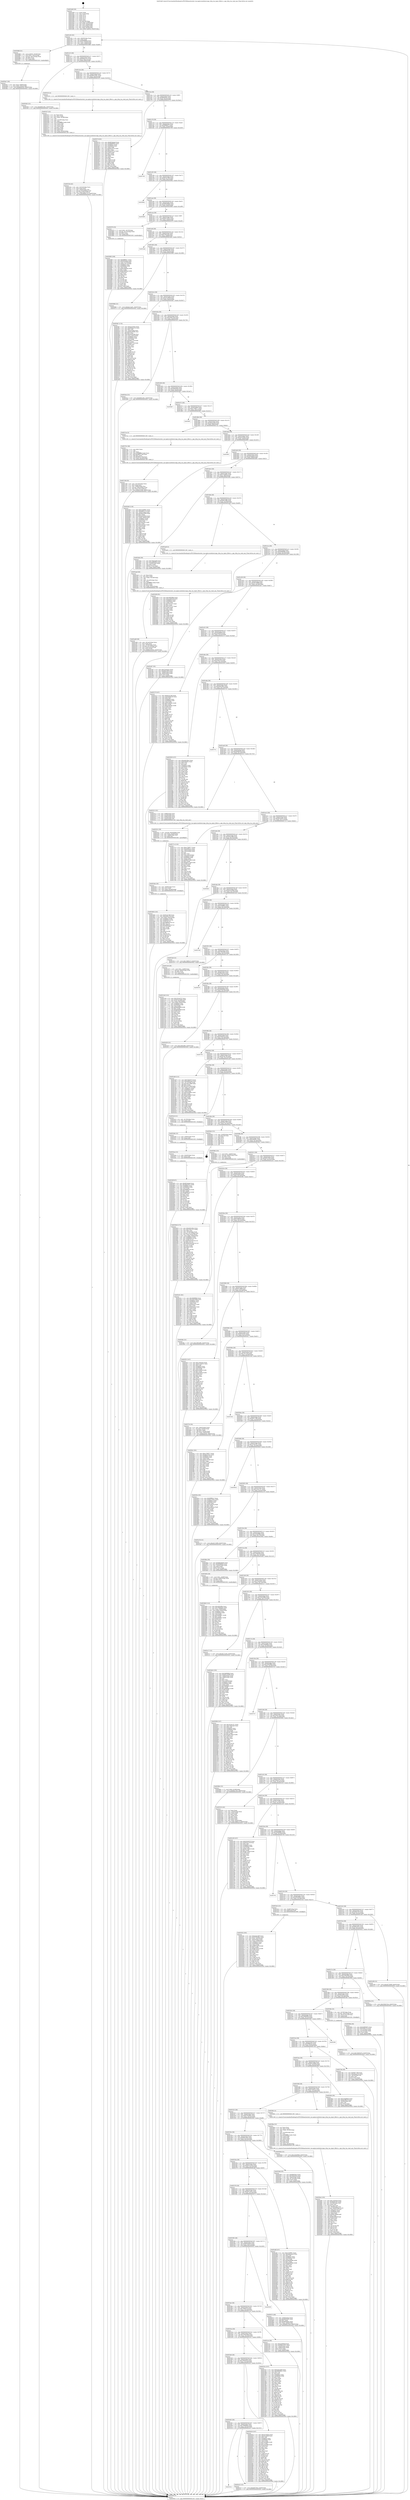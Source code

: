 digraph "0x401bd0" {
  label = "0x401bd0 (/mnt/c/Users/mathe/Desktop/tcc/POCII/binaries/extr_lua-nginx-modulesrcngx_http_lua_input_filters.c_ngx_http_lua_read_any_Final-ollvm.out::main(0))"
  labelloc = "t"
  node[shape=record]

  Entry [label="",width=0.3,height=0.3,shape=circle,fillcolor=black,style=filled]
  "0x401c02" [label="{
     0x401c02 [32]\l
     | [instrs]\l
     &nbsp;&nbsp;0x401c02 \<+6\>: mov -0xb0(%rbp),%eax\l
     &nbsp;&nbsp;0x401c08 \<+2\>: mov %eax,%ecx\l
     &nbsp;&nbsp;0x401c0a \<+6\>: sub $0x8398f6de,%ecx\l
     &nbsp;&nbsp;0x401c10 \<+6\>: mov %eax,-0xb4(%rbp)\l
     &nbsp;&nbsp;0x401c16 \<+6\>: mov %ecx,-0xb8(%rbp)\l
     &nbsp;&nbsp;0x401c1c \<+6\>: je 0000000000402688 \<main+0xab8\>\l
  }"]
  "0x402688" [label="{
     0x402688 [31]\l
     | [instrs]\l
     &nbsp;&nbsp;0x402688 \<+8\>: movq $0x64,-0x58(%rbp)\l
     &nbsp;&nbsp;0x402690 \<+7\>: movl $0x1,-0x5c(%rbp)\l
     &nbsp;&nbsp;0x402697 \<+4\>: movslq -0x5c(%rbp),%rax\l
     &nbsp;&nbsp;0x40269b \<+4\>: shl $0x2,%rax\l
     &nbsp;&nbsp;0x40269f \<+3\>: mov %rax,%rdi\l
     &nbsp;&nbsp;0x4026a2 \<+5\>: call 0000000000401050 \<malloc@plt\>\l
     | [calls]\l
     &nbsp;&nbsp;0x401050 \{1\} (unknown)\l
  }"]
  "0x401c22" [label="{
     0x401c22 [28]\l
     | [instrs]\l
     &nbsp;&nbsp;0x401c22 \<+5\>: jmp 0000000000401c27 \<main+0x57\>\l
     &nbsp;&nbsp;0x401c27 \<+6\>: mov -0xb4(%rbp),%eax\l
     &nbsp;&nbsp;0x401c2d \<+5\>: sub $0x856be214,%eax\l
     &nbsp;&nbsp;0x401c32 \<+6\>: mov %eax,-0xbc(%rbp)\l
     &nbsp;&nbsp;0x401c38 \<+6\>: je 0000000000403565 \<main+0x1995\>\l
  }"]
  Exit [label="",width=0.3,height=0.3,shape=circle,fillcolor=black,style=filled,peripheries=2]
  "0x403565" [label="{
     0x403565 [15]\l
     | [instrs]\l
     &nbsp;&nbsp;0x403565 \<+10\>: movl $0x6d92c40c,-0xb0(%rbp)\l
     &nbsp;&nbsp;0x40356f \<+5\>: jmp 000000000040395d \<main+0x1d8d\>\l
  }"]
  "0x401c3e" [label="{
     0x401c3e [28]\l
     | [instrs]\l
     &nbsp;&nbsp;0x401c3e \<+5\>: jmp 0000000000401c43 \<main+0x73\>\l
     &nbsp;&nbsp;0x401c43 \<+6\>: mov -0xb4(%rbp),%eax\l
     &nbsp;&nbsp;0x401c49 \<+5\>: sub $0x86d10397,%eax\l
     &nbsp;&nbsp;0x401c4e \<+6\>: mov %eax,-0xc0(%rbp)\l
     &nbsp;&nbsp;0x401c54 \<+6\>: je 00000000004031f2 \<main+0x1622\>\l
  }"]
  "0x4035f9" [label="{
     0x4035f9 [97]\l
     | [instrs]\l
     &nbsp;&nbsp;0x4035f9 \<+5\>: mov $0x6f16aba0,%ecx\l
     &nbsp;&nbsp;0x4035fe \<+5\>: mov $0x4fbe5b22,%edx\l
     &nbsp;&nbsp;0x403603 \<+7\>: mov 0x40605c,%esi\l
     &nbsp;&nbsp;0x40360a \<+8\>: mov 0x406064,%r8d\l
     &nbsp;&nbsp;0x403612 \<+3\>: mov %esi,%r9d\l
     &nbsp;&nbsp;0x403615 \<+7\>: add $0xe88f642e,%r9d\l
     &nbsp;&nbsp;0x40361c \<+4\>: sub $0x1,%r9d\l
     &nbsp;&nbsp;0x403620 \<+7\>: sub $0xe88f642e,%r9d\l
     &nbsp;&nbsp;0x403627 \<+4\>: imul %r9d,%esi\l
     &nbsp;&nbsp;0x40362b \<+3\>: and $0x1,%esi\l
     &nbsp;&nbsp;0x40362e \<+3\>: cmp $0x0,%esi\l
     &nbsp;&nbsp;0x403631 \<+4\>: sete %r10b\l
     &nbsp;&nbsp;0x403635 \<+4\>: cmp $0xa,%r8d\l
     &nbsp;&nbsp;0x403639 \<+4\>: setl %r11b\l
     &nbsp;&nbsp;0x40363d \<+3\>: mov %r10b,%bl\l
     &nbsp;&nbsp;0x403640 \<+3\>: and %r11b,%bl\l
     &nbsp;&nbsp;0x403643 \<+3\>: xor %r11b,%r10b\l
     &nbsp;&nbsp;0x403646 \<+3\>: or %r10b,%bl\l
     &nbsp;&nbsp;0x403649 \<+3\>: test $0x1,%bl\l
     &nbsp;&nbsp;0x40364c \<+3\>: cmovne %edx,%ecx\l
     &nbsp;&nbsp;0x40364f \<+6\>: mov %ecx,-0xb0(%rbp)\l
     &nbsp;&nbsp;0x403655 \<+5\>: jmp 000000000040395d \<main+0x1d8d\>\l
  }"]
  "0x4031f2" [label="{
     0x4031f2 [5]\l
     | [instrs]\l
     &nbsp;&nbsp;0x4031f2 \<+5\>: call 0000000000401160 \<next_i\>\l
     | [calls]\l
     &nbsp;&nbsp;0x401160 \{1\} (/mnt/c/Users/mathe/Desktop/tcc/POCII/binaries/extr_lua-nginx-modulesrcngx_http_lua_input_filters.c_ngx_http_lua_read_any_Final-ollvm.out::next_i)\l
  }"]
  "0x401c5a" [label="{
     0x401c5a [28]\l
     | [instrs]\l
     &nbsp;&nbsp;0x401c5a \<+5\>: jmp 0000000000401c5f \<main+0x8f\>\l
     &nbsp;&nbsp;0x401c5f \<+6\>: mov -0xb4(%rbp),%eax\l
     &nbsp;&nbsp;0x401c65 \<+5\>: sub $0x86df2fe5,%eax\l
     &nbsp;&nbsp;0x401c6a \<+6\>: mov %eax,-0xc4(%rbp)\l
     &nbsp;&nbsp;0x401c70 \<+6\>: je 0000000000403574 \<main+0x19a4\>\l
  }"]
  "0x4035ea" [label="{
     0x4035ea [15]\l
     | [instrs]\l
     &nbsp;&nbsp;0x4035ea \<+7\>: mov -0xa0(%rbp),%rax\l
     &nbsp;&nbsp;0x4035f1 \<+3\>: mov %rax,%rdi\l
     &nbsp;&nbsp;0x4035f4 \<+5\>: call 0000000000401030 \<free@plt\>\l
     | [calls]\l
     &nbsp;&nbsp;0x401030 \{1\} (unknown)\l
  }"]
  "0x403574" [label="{
     0x403574 [91]\l
     | [instrs]\l
     &nbsp;&nbsp;0x403574 \<+5\>: mov $0x6f16aba0,%eax\l
     &nbsp;&nbsp;0x403579 \<+5\>: mov $0xf668f493,%ecx\l
     &nbsp;&nbsp;0x40357e \<+7\>: mov 0x40605c,%edx\l
     &nbsp;&nbsp;0x403585 \<+7\>: mov 0x406064,%esi\l
     &nbsp;&nbsp;0x40358c \<+2\>: mov %edx,%edi\l
     &nbsp;&nbsp;0x40358e \<+6\>: sub $0x6e55f75c,%edi\l
     &nbsp;&nbsp;0x403594 \<+3\>: sub $0x1,%edi\l
     &nbsp;&nbsp;0x403597 \<+6\>: add $0x6e55f75c,%edi\l
     &nbsp;&nbsp;0x40359d \<+3\>: imul %edi,%edx\l
     &nbsp;&nbsp;0x4035a0 \<+3\>: and $0x1,%edx\l
     &nbsp;&nbsp;0x4035a3 \<+3\>: cmp $0x0,%edx\l
     &nbsp;&nbsp;0x4035a6 \<+4\>: sete %r8b\l
     &nbsp;&nbsp;0x4035aa \<+3\>: cmp $0xa,%esi\l
     &nbsp;&nbsp;0x4035ad \<+4\>: setl %r9b\l
     &nbsp;&nbsp;0x4035b1 \<+3\>: mov %r8b,%r10b\l
     &nbsp;&nbsp;0x4035b4 \<+3\>: and %r9b,%r10b\l
     &nbsp;&nbsp;0x4035b7 \<+3\>: xor %r9b,%r8b\l
     &nbsp;&nbsp;0x4035ba \<+3\>: or %r8b,%r10b\l
     &nbsp;&nbsp;0x4035bd \<+4\>: test $0x1,%r10b\l
     &nbsp;&nbsp;0x4035c1 \<+3\>: cmovne %ecx,%eax\l
     &nbsp;&nbsp;0x4035c4 \<+6\>: mov %eax,-0xb0(%rbp)\l
     &nbsp;&nbsp;0x4035ca \<+5\>: jmp 000000000040395d \<main+0x1d8d\>\l
  }"]
  "0x401c76" [label="{
     0x401c76 [28]\l
     | [instrs]\l
     &nbsp;&nbsp;0x401c76 \<+5\>: jmp 0000000000401c7b \<main+0xab\>\l
     &nbsp;&nbsp;0x401c7b \<+6\>: mov -0xb4(%rbp),%eax\l
     &nbsp;&nbsp;0x401c81 \<+5\>: sub $0x89ff94c7,%eax\l
     &nbsp;&nbsp;0x401c86 \<+6\>: mov %eax,-0xc8(%rbp)\l
     &nbsp;&nbsp;0x401c8c \<+6\>: je 0000000000403700 \<main+0x1b30\>\l
  }"]
  "0x4035db" [label="{
     0x4035db [15]\l
     | [instrs]\l
     &nbsp;&nbsp;0x4035db \<+7\>: mov -0x90(%rbp),%rax\l
     &nbsp;&nbsp;0x4035e2 \<+3\>: mov %rax,%rdi\l
     &nbsp;&nbsp;0x4035e5 \<+5\>: call 0000000000401030 \<free@plt\>\l
     | [calls]\l
     &nbsp;&nbsp;0x401030 \{1\} (unknown)\l
  }"]
  "0x403700" [label="{
     0x403700\l
  }", style=dashed]
  "0x401c92" [label="{
     0x401c92 [28]\l
     | [instrs]\l
     &nbsp;&nbsp;0x401c92 \<+5\>: jmp 0000000000401c97 \<main+0xc7\>\l
     &nbsp;&nbsp;0x401c97 \<+6\>: mov -0xb4(%rbp),%eax\l
     &nbsp;&nbsp;0x401c9d \<+5\>: sub $0x8c3e7bf0,%eax\l
     &nbsp;&nbsp;0x401ca2 \<+6\>: mov %eax,-0xcc(%rbp)\l
     &nbsp;&nbsp;0x401ca8 \<+6\>: je 000000000040389a \<main+0x1cca\>\l
  }"]
  "0x403415" [label="{
     0x403415 [15]\l
     | [instrs]\l
     &nbsp;&nbsp;0x403415 \<+10\>: movl $0x7b003d70,-0xb0(%rbp)\l
     &nbsp;&nbsp;0x40341f \<+5\>: jmp 000000000040395d \<main+0x1d8d\>\l
  }"]
  "0x40389a" [label="{
     0x40389a\l
  }", style=dashed]
  "0x401cae" [label="{
     0x401cae [28]\l
     | [instrs]\l
     &nbsp;&nbsp;0x401cae \<+5\>: jmp 0000000000401cb3 \<main+0xe3\>\l
     &nbsp;&nbsp;0x401cb3 \<+6\>: mov -0xb4(%rbp),%eax\l
     &nbsp;&nbsp;0x401cb9 \<+5\>: sub $0x8d9280e6,%eax\l
     &nbsp;&nbsp;0x401cbe \<+6\>: mov %eax,-0xd0(%rbp)\l
     &nbsp;&nbsp;0x401cc4 \<+6\>: je 0000000000403669 \<main+0x1a99\>\l
  }"]
  "0x403360" [label="{
     0x403360 [110]\l
     | [instrs]\l
     &nbsp;&nbsp;0x403360 \<+5\>: mov $0x8c3e7bf0,%eax\l
     &nbsp;&nbsp;0x403365 \<+5\>: mov $0xa39f1528,%esi\l
     &nbsp;&nbsp;0x40336a \<+10\>: movl $0x0,-0xac(%rbp)\l
     &nbsp;&nbsp;0x403374 \<+8\>: mov 0x40605c,%r9d\l
     &nbsp;&nbsp;0x40337c \<+8\>: mov 0x406064,%r10d\l
     &nbsp;&nbsp;0x403384 \<+3\>: mov %r9d,%r11d\l
     &nbsp;&nbsp;0x403387 \<+7\>: sub $0xeaff08c9,%r11d\l
     &nbsp;&nbsp;0x40338e \<+4\>: sub $0x1,%r11d\l
     &nbsp;&nbsp;0x403392 \<+7\>: add $0xeaff08c9,%r11d\l
     &nbsp;&nbsp;0x403399 \<+4\>: imul %r11d,%r9d\l
     &nbsp;&nbsp;0x40339d \<+4\>: and $0x1,%r9d\l
     &nbsp;&nbsp;0x4033a1 \<+4\>: cmp $0x0,%r9d\l
     &nbsp;&nbsp;0x4033a5 \<+3\>: sete %bl\l
     &nbsp;&nbsp;0x4033a8 \<+4\>: cmp $0xa,%r10d\l
     &nbsp;&nbsp;0x4033ac \<+4\>: setl %r14b\l
     &nbsp;&nbsp;0x4033b0 \<+3\>: mov %bl,%r15b\l
     &nbsp;&nbsp;0x4033b3 \<+3\>: and %r14b,%r15b\l
     &nbsp;&nbsp;0x4033b6 \<+3\>: xor %r14b,%bl\l
     &nbsp;&nbsp;0x4033b9 \<+3\>: or %bl,%r15b\l
     &nbsp;&nbsp;0x4033bc \<+4\>: test $0x1,%r15b\l
     &nbsp;&nbsp;0x4033c0 \<+3\>: cmovne %esi,%eax\l
     &nbsp;&nbsp;0x4033c3 \<+6\>: mov %eax,-0xb0(%rbp)\l
     &nbsp;&nbsp;0x4033c9 \<+5\>: jmp 000000000040395d \<main+0x1d8d\>\l
  }"]
  "0x403669" [label="{
     0x403669\l
  }", style=dashed]
  "0x401cca" [label="{
     0x401cca [28]\l
     | [instrs]\l
     &nbsp;&nbsp;0x401cca \<+5\>: jmp 0000000000401ccf \<main+0xff\>\l
     &nbsp;&nbsp;0x401ccf \<+6\>: mov -0xb4(%rbp),%eax\l
     &nbsp;&nbsp;0x401cd5 \<+5\>: sub $0x8e12ef55,%eax\l
     &nbsp;&nbsp;0x401cda \<+6\>: mov %eax,-0xd4(%rbp)\l
     &nbsp;&nbsp;0x401ce0 \<+6\>: je 0000000000402879 \<main+0xca9\>\l
  }"]
  "0x40334e" [label="{
     0x40334e [18]\l
     | [instrs]\l
     &nbsp;&nbsp;0x40334e \<+4\>: mov -0x68(%rbp),%rcx\l
     &nbsp;&nbsp;0x403352 \<+3\>: mov %rcx,%rdi\l
     &nbsp;&nbsp;0x403355 \<+6\>: mov %eax,-0x200(%rbp)\l
     &nbsp;&nbsp;0x40335b \<+5\>: call 0000000000401030 \<free@plt\>\l
     | [calls]\l
     &nbsp;&nbsp;0x401030 \{1\} (unknown)\l
  }"]
  "0x402879" [label="{
     0x402879 [23]\l
     | [instrs]\l
     &nbsp;&nbsp;0x402879 \<+7\>: movl $0x1,-0x70(%rbp)\l
     &nbsp;&nbsp;0x402880 \<+4\>: movslq -0x70(%rbp),%rax\l
     &nbsp;&nbsp;0x402884 \<+4\>: shl $0x3,%rax\l
     &nbsp;&nbsp;0x402888 \<+3\>: mov %rax,%rdi\l
     &nbsp;&nbsp;0x40288b \<+5\>: call 0000000000401050 \<malloc@plt\>\l
     | [calls]\l
     &nbsp;&nbsp;0x401050 \{1\} (unknown)\l
  }"]
  "0x401ce6" [label="{
     0x401ce6 [28]\l
     | [instrs]\l
     &nbsp;&nbsp;0x401ce6 \<+5\>: jmp 0000000000401ceb \<main+0x11b\>\l
     &nbsp;&nbsp;0x401ceb \<+6\>: mov -0xb4(%rbp),%eax\l
     &nbsp;&nbsp;0x401cf1 \<+5\>: sub $0x97fd2cab,%eax\l
     &nbsp;&nbsp;0x401cf6 \<+6\>: mov %eax,-0xd8(%rbp)\l
     &nbsp;&nbsp;0x401cfc \<+6\>: je 00000000004024eb \<main+0x91b\>\l
  }"]
  "0x403331" [label="{
     0x403331 [29]\l
     | [instrs]\l
     &nbsp;&nbsp;0x403331 \<+10\>: movabs $0x4040b6,%rdi\l
     &nbsp;&nbsp;0x40333b \<+6\>: mov %eax,-0xa8(%rbp)\l
     &nbsp;&nbsp;0x403341 \<+6\>: mov -0xa8(%rbp),%esi\l
     &nbsp;&nbsp;0x403347 \<+2\>: mov $0x0,%al\l
     &nbsp;&nbsp;0x403349 \<+5\>: call 0000000000401040 \<printf@plt\>\l
     | [calls]\l
     &nbsp;&nbsp;0x401040 \{1\} (unknown)\l
  }"]
  "0x4024eb" [label="{
     0x4024eb\l
  }", style=dashed]
  "0x401d02" [label="{
     0x401d02 [28]\l
     | [instrs]\l
     &nbsp;&nbsp;0x401d02 \<+5\>: jmp 0000000000401d07 \<main+0x137\>\l
     &nbsp;&nbsp;0x401d07 \<+6\>: mov -0xb4(%rbp),%eax\l
     &nbsp;&nbsp;0x401d0d \<+5\>: sub $0x9fa855d2,%eax\l
     &nbsp;&nbsp;0x401d12 \<+6\>: mov %eax,-0xdc(%rbp)\l
     &nbsp;&nbsp;0x401d18 \<+6\>: je 0000000000403066 \<main+0x1496\>\l
  }"]
  "0x40322b" [label="{
     0x40322b [42]\l
     | [instrs]\l
     &nbsp;&nbsp;0x40322b \<+6\>: mov -0x1fc(%rbp),%ecx\l
     &nbsp;&nbsp;0x403231 \<+3\>: imul %eax,%ecx\l
     &nbsp;&nbsp;0x403234 \<+7\>: mov -0xa0(%rbp),%r8\l
     &nbsp;&nbsp;0x40323b \<+7\>: movslq -0xa4(%rbp),%r9\l
     &nbsp;&nbsp;0x403242 \<+4\>: mov %ecx,(%r8,%r9,4)\l
     &nbsp;&nbsp;0x403246 \<+10\>: movl $0x3984e11d,-0xb0(%rbp)\l
     &nbsp;&nbsp;0x403250 \<+5\>: jmp 000000000040395d \<main+0x1d8d\>\l
  }"]
  "0x403066" [label="{
     0x403066 [15]\l
     | [instrs]\l
     &nbsp;&nbsp;0x403066 \<+10\>: movl $0x6ee7ae01,-0xb0(%rbp)\l
     &nbsp;&nbsp;0x403070 \<+5\>: jmp 000000000040395d \<main+0x1d8d\>\l
  }"]
  "0x401d1e" [label="{
     0x401d1e [28]\l
     | [instrs]\l
     &nbsp;&nbsp;0x401d1e \<+5\>: jmp 0000000000401d23 \<main+0x153\>\l
     &nbsp;&nbsp;0x401d23 \<+6\>: mov -0xb4(%rbp),%eax\l
     &nbsp;&nbsp;0x401d29 \<+5\>: sub $0xa2cc89cf,%eax\l
     &nbsp;&nbsp;0x401d2e \<+6\>: mov %eax,-0xe0(%rbp)\l
     &nbsp;&nbsp;0x401d34 \<+6\>: je 00000000004034b7 \<main+0x18e7\>\l
  }"]
  "0x4031f7" [label="{
     0x4031f7 [52]\l
     | [instrs]\l
     &nbsp;&nbsp;0x4031f7 \<+2\>: xor %ecx,%ecx\l
     &nbsp;&nbsp;0x4031f9 \<+5\>: mov $0x2,%edx\l
     &nbsp;&nbsp;0x4031fe \<+6\>: mov %edx,-0x1f8(%rbp)\l
     &nbsp;&nbsp;0x403204 \<+1\>: cltd\l
     &nbsp;&nbsp;0x403205 \<+6\>: mov -0x1f8(%rbp),%esi\l
     &nbsp;&nbsp;0x40320b \<+2\>: idiv %esi\l
     &nbsp;&nbsp;0x40320d \<+6\>: imul $0xfffffffe,%edx,%edx\l
     &nbsp;&nbsp;0x403213 \<+2\>: mov %ecx,%edi\l
     &nbsp;&nbsp;0x403215 \<+2\>: sub %edx,%edi\l
     &nbsp;&nbsp;0x403217 \<+2\>: mov %ecx,%edx\l
     &nbsp;&nbsp;0x403219 \<+3\>: sub $0x1,%edx\l
     &nbsp;&nbsp;0x40321c \<+2\>: add %edx,%edi\l
     &nbsp;&nbsp;0x40321e \<+2\>: sub %edi,%ecx\l
     &nbsp;&nbsp;0x403220 \<+6\>: mov %ecx,-0x1fc(%rbp)\l
     &nbsp;&nbsp;0x403226 \<+5\>: call 0000000000401160 \<next_i\>\l
     | [calls]\l
     &nbsp;&nbsp;0x401160 \{1\} (/mnt/c/Users/mathe/Desktop/tcc/POCII/binaries/extr_lua-nginx-modulesrcngx_http_lua_input_filters.c_ngx_http_lua_read_any_Final-ollvm.out::next_i)\l
  }"]
  "0x4034b7" [label="{
     0x4034b7 [174]\l
     | [instrs]\l
     &nbsp;&nbsp;0x4034b7 \<+5\>: mov $0xaa22f5ba,%eax\l
     &nbsp;&nbsp;0x4034bc \<+5\>: mov $0x856be214,%ecx\l
     &nbsp;&nbsp;0x4034c1 \<+2\>: mov $0x1,%dl\l
     &nbsp;&nbsp;0x4034c3 \<+6\>: mov -0xac(%rbp),%esi\l
     &nbsp;&nbsp;0x4034c9 \<+6\>: sub $0xd3a30c8e,%esi\l
     &nbsp;&nbsp;0x4034cf \<+3\>: add $0x1,%esi\l
     &nbsp;&nbsp;0x4034d2 \<+6\>: add $0xd3a30c8e,%esi\l
     &nbsp;&nbsp;0x4034d8 \<+6\>: mov %esi,-0xac(%rbp)\l
     &nbsp;&nbsp;0x4034de \<+7\>: mov 0x40605c,%esi\l
     &nbsp;&nbsp;0x4034e5 \<+7\>: mov 0x406064,%edi\l
     &nbsp;&nbsp;0x4034ec \<+3\>: mov %esi,%r8d\l
     &nbsp;&nbsp;0x4034ef \<+7\>: add $0xe9f2772f,%r8d\l
     &nbsp;&nbsp;0x4034f6 \<+4\>: sub $0x1,%r8d\l
     &nbsp;&nbsp;0x4034fa \<+7\>: sub $0xe9f2772f,%r8d\l
     &nbsp;&nbsp;0x403501 \<+4\>: imul %r8d,%esi\l
     &nbsp;&nbsp;0x403505 \<+3\>: and $0x1,%esi\l
     &nbsp;&nbsp;0x403508 \<+3\>: cmp $0x0,%esi\l
     &nbsp;&nbsp;0x40350b \<+4\>: sete %r9b\l
     &nbsp;&nbsp;0x40350f \<+3\>: cmp $0xa,%edi\l
     &nbsp;&nbsp;0x403512 \<+4\>: setl %r10b\l
     &nbsp;&nbsp;0x403516 \<+3\>: mov %r9b,%r11b\l
     &nbsp;&nbsp;0x403519 \<+4\>: xor $0xff,%r11b\l
     &nbsp;&nbsp;0x40351d \<+3\>: mov %r10b,%bl\l
     &nbsp;&nbsp;0x403520 \<+3\>: xor $0xff,%bl\l
     &nbsp;&nbsp;0x403523 \<+3\>: xor $0x1,%dl\l
     &nbsp;&nbsp;0x403526 \<+3\>: mov %r11b,%r14b\l
     &nbsp;&nbsp;0x403529 \<+4\>: and $0xff,%r14b\l
     &nbsp;&nbsp;0x40352d \<+3\>: and %dl,%r9b\l
     &nbsp;&nbsp;0x403530 \<+3\>: mov %bl,%r15b\l
     &nbsp;&nbsp;0x403533 \<+4\>: and $0xff,%r15b\l
     &nbsp;&nbsp;0x403537 \<+3\>: and %dl,%r10b\l
     &nbsp;&nbsp;0x40353a \<+3\>: or %r9b,%r14b\l
     &nbsp;&nbsp;0x40353d \<+3\>: or %r10b,%r15b\l
     &nbsp;&nbsp;0x403540 \<+3\>: xor %r15b,%r14b\l
     &nbsp;&nbsp;0x403543 \<+3\>: or %bl,%r11b\l
     &nbsp;&nbsp;0x403546 \<+4\>: xor $0xff,%r11b\l
     &nbsp;&nbsp;0x40354a \<+3\>: or $0x1,%dl\l
     &nbsp;&nbsp;0x40354d \<+3\>: and %dl,%r11b\l
     &nbsp;&nbsp;0x403550 \<+3\>: or %r11b,%r14b\l
     &nbsp;&nbsp;0x403553 \<+4\>: test $0x1,%r14b\l
     &nbsp;&nbsp;0x403557 \<+3\>: cmovne %ecx,%eax\l
     &nbsp;&nbsp;0x40355a \<+6\>: mov %eax,-0xb0(%rbp)\l
     &nbsp;&nbsp;0x403560 \<+5\>: jmp 000000000040395d \<main+0x1d8d\>\l
  }"]
  "0x401d3a" [label="{
     0x401d3a [28]\l
     | [instrs]\l
     &nbsp;&nbsp;0x401d3a \<+5\>: jmp 0000000000401d3f \<main+0x16f\>\l
     &nbsp;&nbsp;0x401d3f \<+6\>: mov -0xb4(%rbp),%eax\l
     &nbsp;&nbsp;0x401d45 \<+5\>: sub $0xa39f1528,%eax\l
     &nbsp;&nbsp;0x401d4a \<+6\>: mov %eax,-0xe4(%rbp)\l
     &nbsp;&nbsp;0x401d50 \<+6\>: je 00000000004033ce \<main+0x17fe\>\l
  }"]
  "0x40314d" [label="{
     0x40314d [114]\l
     | [instrs]\l
     &nbsp;&nbsp;0x40314d \<+5\>: mov $0x1814e767,%ecx\l
     &nbsp;&nbsp;0x403152 \<+5\>: mov $0xde242088,%edx\l
     &nbsp;&nbsp;0x403157 \<+7\>: mov %rax,-0xa0(%rbp)\l
     &nbsp;&nbsp;0x40315e \<+10\>: movl $0x0,-0xa4(%rbp)\l
     &nbsp;&nbsp;0x403168 \<+7\>: mov 0x40605c,%esi\l
     &nbsp;&nbsp;0x40316f \<+8\>: mov 0x406064,%r8d\l
     &nbsp;&nbsp;0x403177 \<+3\>: mov %esi,%r9d\l
     &nbsp;&nbsp;0x40317a \<+7\>: add $0x6e84969f,%r9d\l
     &nbsp;&nbsp;0x403181 \<+4\>: sub $0x1,%r9d\l
     &nbsp;&nbsp;0x403185 \<+7\>: sub $0x6e84969f,%r9d\l
     &nbsp;&nbsp;0x40318c \<+4\>: imul %r9d,%esi\l
     &nbsp;&nbsp;0x403190 \<+3\>: and $0x1,%esi\l
     &nbsp;&nbsp;0x403193 \<+3\>: cmp $0x0,%esi\l
     &nbsp;&nbsp;0x403196 \<+4\>: sete %r10b\l
     &nbsp;&nbsp;0x40319a \<+4\>: cmp $0xa,%r8d\l
     &nbsp;&nbsp;0x40319e \<+4\>: setl %r11b\l
     &nbsp;&nbsp;0x4031a2 \<+3\>: mov %r10b,%bl\l
     &nbsp;&nbsp;0x4031a5 \<+3\>: and %r11b,%bl\l
     &nbsp;&nbsp;0x4031a8 \<+3\>: xor %r11b,%r10b\l
     &nbsp;&nbsp;0x4031ab \<+3\>: or %r10b,%bl\l
     &nbsp;&nbsp;0x4031ae \<+3\>: test $0x1,%bl\l
     &nbsp;&nbsp;0x4031b1 \<+3\>: cmovne %edx,%ecx\l
     &nbsp;&nbsp;0x4031b4 \<+6\>: mov %ecx,-0xb0(%rbp)\l
     &nbsp;&nbsp;0x4031ba \<+5\>: jmp 000000000040395d \<main+0x1d8d\>\l
  }"]
  "0x4033ce" [label="{
     0x4033ce [15]\l
     | [instrs]\l
     &nbsp;&nbsp;0x4033ce \<+10\>: movl $0x6d92c40c,-0xb0(%rbp)\l
     &nbsp;&nbsp;0x4033d8 \<+5\>: jmp 000000000040395d \<main+0x1d8d\>\l
  }"]
  "0x401d56" [label="{
     0x401d56 [28]\l
     | [instrs]\l
     &nbsp;&nbsp;0x401d56 \<+5\>: jmp 0000000000401d5b \<main+0x18b\>\l
     &nbsp;&nbsp;0x401d5b \<+6\>: mov -0xb4(%rbp),%eax\l
     &nbsp;&nbsp;0x401d61 \<+5\>: sub $0xa6df2820,%eax\l
     &nbsp;&nbsp;0x401d66 \<+6\>: mov %eax,-0xe8(%rbp)\l
     &nbsp;&nbsp;0x401d6c \<+6\>: je 00000000004036b7 \<main+0x1ae7\>\l
  }"]
  "0x402fee" [label="{
     0x402fee [120]\l
     | [instrs]\l
     &nbsp;&nbsp;0x402fee \<+5\>: mov $0x7cf343aa,%ecx\l
     &nbsp;&nbsp;0x402ff3 \<+5\>: mov $0x9fa855d2,%edx\l
     &nbsp;&nbsp;0x402ff8 \<+6\>: mov -0x1f4(%rbp),%esi\l
     &nbsp;&nbsp;0x402ffe \<+3\>: imul %eax,%esi\l
     &nbsp;&nbsp;0x403001 \<+3\>: movslq %esi,%r8\l
     &nbsp;&nbsp;0x403004 \<+7\>: mov -0x90(%rbp),%r9\l
     &nbsp;&nbsp;0x40300b \<+7\>: movslq -0x94(%rbp),%r10\l
     &nbsp;&nbsp;0x403012 \<+4\>: mov %r8,(%r9,%r10,8)\l
     &nbsp;&nbsp;0x403016 \<+7\>: mov 0x40605c,%eax\l
     &nbsp;&nbsp;0x40301d \<+7\>: mov 0x406064,%esi\l
     &nbsp;&nbsp;0x403024 \<+2\>: mov %eax,%edi\l
     &nbsp;&nbsp;0x403026 \<+6\>: add $0x80238a6f,%edi\l
     &nbsp;&nbsp;0x40302c \<+3\>: sub $0x1,%edi\l
     &nbsp;&nbsp;0x40302f \<+6\>: sub $0x80238a6f,%edi\l
     &nbsp;&nbsp;0x403035 \<+3\>: imul %edi,%eax\l
     &nbsp;&nbsp;0x403038 \<+3\>: and $0x1,%eax\l
     &nbsp;&nbsp;0x40303b \<+3\>: cmp $0x0,%eax\l
     &nbsp;&nbsp;0x40303e \<+4\>: sete %r11b\l
     &nbsp;&nbsp;0x403042 \<+3\>: cmp $0xa,%esi\l
     &nbsp;&nbsp;0x403045 \<+3\>: setl %bl\l
     &nbsp;&nbsp;0x403048 \<+3\>: mov %r11b,%r14b\l
     &nbsp;&nbsp;0x40304b \<+3\>: and %bl,%r14b\l
     &nbsp;&nbsp;0x40304e \<+3\>: xor %bl,%r11b\l
     &nbsp;&nbsp;0x403051 \<+3\>: or %r11b,%r14b\l
     &nbsp;&nbsp;0x403054 \<+4\>: test $0x1,%r14b\l
     &nbsp;&nbsp;0x403058 \<+3\>: cmovne %edx,%ecx\l
     &nbsp;&nbsp;0x40305b \<+6\>: mov %ecx,-0xb0(%rbp)\l
     &nbsp;&nbsp;0x403061 \<+5\>: jmp 000000000040395d \<main+0x1d8d\>\l
  }"]
  "0x4036b7" [label="{
     0x4036b7\l
  }", style=dashed]
  "0x401d72" [label="{
     0x401d72 [28]\l
     | [instrs]\l
     &nbsp;&nbsp;0x401d72 \<+5\>: jmp 0000000000401d77 \<main+0x1a7\>\l
     &nbsp;&nbsp;0x401d77 \<+6\>: mov -0xb4(%rbp),%eax\l
     &nbsp;&nbsp;0x401d7d \<+5\>: sub $0xa726f077,%eax\l
     &nbsp;&nbsp;0x401d82 \<+6\>: mov %eax,-0xec(%rbp)\l
     &nbsp;&nbsp;0x401d88 \<+6\>: je 00000000004036f1 \<main+0x1b21\>\l
  }"]
  "0x402fba" [label="{
     0x402fba [52]\l
     | [instrs]\l
     &nbsp;&nbsp;0x402fba \<+2\>: xor %ecx,%ecx\l
     &nbsp;&nbsp;0x402fbc \<+5\>: mov $0x2,%edx\l
     &nbsp;&nbsp;0x402fc1 \<+6\>: mov %edx,-0x1f0(%rbp)\l
     &nbsp;&nbsp;0x402fc7 \<+1\>: cltd\l
     &nbsp;&nbsp;0x402fc8 \<+6\>: mov -0x1f0(%rbp),%esi\l
     &nbsp;&nbsp;0x402fce \<+2\>: idiv %esi\l
     &nbsp;&nbsp;0x402fd0 \<+6\>: imul $0xfffffffe,%edx,%edx\l
     &nbsp;&nbsp;0x402fd6 \<+2\>: mov %ecx,%edi\l
     &nbsp;&nbsp;0x402fd8 \<+2\>: sub %edx,%edi\l
     &nbsp;&nbsp;0x402fda \<+2\>: mov %ecx,%edx\l
     &nbsp;&nbsp;0x402fdc \<+3\>: sub $0x1,%edx\l
     &nbsp;&nbsp;0x402fdf \<+2\>: add %edx,%edi\l
     &nbsp;&nbsp;0x402fe1 \<+2\>: sub %edi,%ecx\l
     &nbsp;&nbsp;0x402fe3 \<+6\>: mov %ecx,-0x1f4(%rbp)\l
     &nbsp;&nbsp;0x402fe9 \<+5\>: call 0000000000401160 \<next_i\>\l
     | [calls]\l
     &nbsp;&nbsp;0x401160 \{1\} (/mnt/c/Users/mathe/Desktop/tcc/POCII/binaries/extr_lua-nginx-modulesrcngx_http_lua_input_filters.c_ngx_http_lua_read_any_Final-ollvm.out::next_i)\l
  }"]
  "0x4036f1" [label="{
     0x4036f1\l
  }", style=dashed]
  "0x401d8e" [label="{
     0x401d8e [28]\l
     | [instrs]\l
     &nbsp;&nbsp;0x401d8e \<+5\>: jmp 0000000000401d93 \<main+0x1c3\>\l
     &nbsp;&nbsp;0x401d93 \<+6\>: mov -0xb4(%rbp),%eax\l
     &nbsp;&nbsp;0x401d99 \<+5\>: sub $0xa8eaa32d,%eax\l
     &nbsp;&nbsp;0x401d9e \<+6\>: mov %eax,-0xf0(%rbp)\l
     &nbsp;&nbsp;0x401da4 \<+6\>: je 00000000004027ac \<main+0xbdc\>\l
  }"]
  "0x40241e" [label="{
     0x40241e\l
  }", style=dashed]
  "0x4027ac" [label="{
     0x4027ac [5]\l
     | [instrs]\l
     &nbsp;&nbsp;0x4027ac \<+5\>: call 0000000000401160 \<next_i\>\l
     | [calls]\l
     &nbsp;&nbsp;0x401160 \{1\} (/mnt/c/Users/mathe/Desktop/tcc/POCII/binaries/extr_lua-nginx-modulesrcngx_http_lua_input_filters.c_ngx_http_lua_read_any_Final-ollvm.out::next_i)\l
  }"]
  "0x401daa" [label="{
     0x401daa [28]\l
     | [instrs]\l
     &nbsp;&nbsp;0x401daa \<+5\>: jmp 0000000000401daf \<main+0x1df\>\l
     &nbsp;&nbsp;0x401daf \<+6\>: mov -0xb4(%rbp),%eax\l
     &nbsp;&nbsp;0x401db5 \<+5\>: sub $0xaa22f5ba,%eax\l
     &nbsp;&nbsp;0x401dba \<+6\>: mov %eax,-0xf4(%rbp)\l
     &nbsp;&nbsp;0x401dc0 \<+6\>: je 0000000000403901 \<main+0x1d31\>\l
  }"]
  "0x402e22" [label="{
     0x402e22 [15]\l
     | [instrs]\l
     &nbsp;&nbsp;0x402e22 \<+10\>: movl $0xfa9378cd,-0xb0(%rbp)\l
     &nbsp;&nbsp;0x402e2c \<+5\>: jmp 000000000040395d \<main+0x1d8d\>\l
  }"]
  "0x403901" [label="{
     0x403901\l
  }", style=dashed]
  "0x401dc6" [label="{
     0x401dc6 [28]\l
     | [instrs]\l
     &nbsp;&nbsp;0x401dc6 \<+5\>: jmp 0000000000401dcb \<main+0x1fb\>\l
     &nbsp;&nbsp;0x401dcb \<+6\>: mov -0xb4(%rbp),%eax\l
     &nbsp;&nbsp;0x401dd1 \<+5\>: sub $0xabba4ec9,%eax\l
     &nbsp;&nbsp;0x401dd6 \<+6\>: mov %eax,-0xf8(%rbp)\l
     &nbsp;&nbsp;0x401ddc \<+6\>: je 0000000000402b92 \<main+0xfc2\>\l
  }"]
  "0x402402" [label="{
     0x402402 [28]\l
     | [instrs]\l
     &nbsp;&nbsp;0x402402 \<+5\>: jmp 0000000000402407 \<main+0x837\>\l
     &nbsp;&nbsp;0x402407 \<+6\>: mov -0xb4(%rbp),%eax\l
     &nbsp;&nbsp;0x40240d \<+5\>: sub $0x7b68dbee,%eax\l
     &nbsp;&nbsp;0x402412 \<+6\>: mov %eax,-0x1dc(%rbp)\l
     &nbsp;&nbsp;0x402418 \<+6\>: je 0000000000402e22 \<main+0x1252\>\l
  }"]
  "0x402b92" [label="{
     0x402b92 [118]\l
     | [instrs]\l
     &nbsp;&nbsp;0x402b92 \<+5\>: mov $0xe2e0f891,%eax\l
     &nbsp;&nbsp;0x402b97 \<+5\>: mov $0x4ef62123,%ecx\l
     &nbsp;&nbsp;0x402b9c \<+6\>: mov -0x84(%rbp),%edx\l
     &nbsp;&nbsp;0x402ba2 \<+6\>: add $0xdaba3439,%edx\l
     &nbsp;&nbsp;0x402ba8 \<+3\>: add $0x1,%edx\l
     &nbsp;&nbsp;0x402bab \<+6\>: sub $0xdaba3439,%edx\l
     &nbsp;&nbsp;0x402bb1 \<+6\>: mov %edx,-0x84(%rbp)\l
     &nbsp;&nbsp;0x402bb7 \<+7\>: mov 0x40605c,%edx\l
     &nbsp;&nbsp;0x402bbe \<+7\>: mov 0x406064,%esi\l
     &nbsp;&nbsp;0x402bc5 \<+2\>: mov %edx,%edi\l
     &nbsp;&nbsp;0x402bc7 \<+6\>: sub $0x5cfa3a41,%edi\l
     &nbsp;&nbsp;0x402bcd \<+3\>: sub $0x1,%edi\l
     &nbsp;&nbsp;0x402bd0 \<+6\>: add $0x5cfa3a41,%edi\l
     &nbsp;&nbsp;0x402bd6 \<+3\>: imul %edi,%edx\l
     &nbsp;&nbsp;0x402bd9 \<+3\>: and $0x1,%edx\l
     &nbsp;&nbsp;0x402bdc \<+3\>: cmp $0x0,%edx\l
     &nbsp;&nbsp;0x402bdf \<+4\>: sete %r8b\l
     &nbsp;&nbsp;0x402be3 \<+3\>: cmp $0xa,%esi\l
     &nbsp;&nbsp;0x402be6 \<+4\>: setl %r9b\l
     &nbsp;&nbsp;0x402bea \<+3\>: mov %r8b,%r10b\l
     &nbsp;&nbsp;0x402bed \<+3\>: and %r9b,%r10b\l
     &nbsp;&nbsp;0x402bf0 \<+3\>: xor %r9b,%r8b\l
     &nbsp;&nbsp;0x402bf3 \<+3\>: or %r8b,%r10b\l
     &nbsp;&nbsp;0x402bf6 \<+4\>: test $0x1,%r10b\l
     &nbsp;&nbsp;0x402bfa \<+3\>: cmovne %ecx,%eax\l
     &nbsp;&nbsp;0x402bfd \<+6\>: mov %eax,-0xb0(%rbp)\l
     &nbsp;&nbsp;0x402c03 \<+5\>: jmp 000000000040395d \<main+0x1d8d\>\l
  }"]
  "0x401de2" [label="{
     0x401de2 [28]\l
     | [instrs]\l
     &nbsp;&nbsp;0x401de2 \<+5\>: jmp 0000000000401de7 \<main+0x217\>\l
     &nbsp;&nbsp;0x401de7 \<+6\>: mov -0xb4(%rbp),%eax\l
     &nbsp;&nbsp;0x401ded \<+5\>: sub $0xb7aab82a,%eax\l
     &nbsp;&nbsp;0x401df2 \<+6\>: mov %eax,-0xfc(%rbp)\l
     &nbsp;&nbsp;0x401df8 \<+6\>: je 0000000000402444 \<main+0x874\>\l
  }"]
  "0x403424" [label="{
     0x403424 [147]\l
     | [instrs]\l
     &nbsp;&nbsp;0x403424 \<+5\>: mov $0xaa22f5ba,%eax\l
     &nbsp;&nbsp;0x403429 \<+5\>: mov $0xa2cc89cf,%ecx\l
     &nbsp;&nbsp;0x40342e \<+2\>: mov $0x1,%dl\l
     &nbsp;&nbsp;0x403430 \<+7\>: mov 0x40605c,%esi\l
     &nbsp;&nbsp;0x403437 \<+7\>: mov 0x406064,%edi\l
     &nbsp;&nbsp;0x40343e \<+3\>: mov %esi,%r8d\l
     &nbsp;&nbsp;0x403441 \<+7\>: sub $0x145af4f6,%r8d\l
     &nbsp;&nbsp;0x403448 \<+4\>: sub $0x1,%r8d\l
     &nbsp;&nbsp;0x40344c \<+7\>: add $0x145af4f6,%r8d\l
     &nbsp;&nbsp;0x403453 \<+4\>: imul %r8d,%esi\l
     &nbsp;&nbsp;0x403457 \<+3\>: and $0x1,%esi\l
     &nbsp;&nbsp;0x40345a \<+3\>: cmp $0x0,%esi\l
     &nbsp;&nbsp;0x40345d \<+4\>: sete %r9b\l
     &nbsp;&nbsp;0x403461 \<+3\>: cmp $0xa,%edi\l
     &nbsp;&nbsp;0x403464 \<+4\>: setl %r10b\l
     &nbsp;&nbsp;0x403468 \<+3\>: mov %r9b,%r11b\l
     &nbsp;&nbsp;0x40346b \<+4\>: xor $0xff,%r11b\l
     &nbsp;&nbsp;0x40346f \<+3\>: mov %r10b,%bl\l
     &nbsp;&nbsp;0x403472 \<+3\>: xor $0xff,%bl\l
     &nbsp;&nbsp;0x403475 \<+3\>: xor $0x1,%dl\l
     &nbsp;&nbsp;0x403478 \<+3\>: mov %r11b,%r14b\l
     &nbsp;&nbsp;0x40347b \<+4\>: and $0xff,%r14b\l
     &nbsp;&nbsp;0x40347f \<+3\>: and %dl,%r9b\l
     &nbsp;&nbsp;0x403482 \<+3\>: mov %bl,%r15b\l
     &nbsp;&nbsp;0x403485 \<+4\>: and $0xff,%r15b\l
     &nbsp;&nbsp;0x403489 \<+3\>: and %dl,%r10b\l
     &nbsp;&nbsp;0x40348c \<+3\>: or %r9b,%r14b\l
     &nbsp;&nbsp;0x40348f \<+3\>: or %r10b,%r15b\l
     &nbsp;&nbsp;0x403492 \<+3\>: xor %r15b,%r14b\l
     &nbsp;&nbsp;0x403495 \<+3\>: or %bl,%r11b\l
     &nbsp;&nbsp;0x403498 \<+4\>: xor $0xff,%r11b\l
     &nbsp;&nbsp;0x40349c \<+3\>: or $0x1,%dl\l
     &nbsp;&nbsp;0x40349f \<+3\>: and %dl,%r11b\l
     &nbsp;&nbsp;0x4034a2 \<+3\>: or %r11b,%r14b\l
     &nbsp;&nbsp;0x4034a5 \<+4\>: test $0x1,%r14b\l
     &nbsp;&nbsp;0x4034a9 \<+3\>: cmovne %ecx,%eax\l
     &nbsp;&nbsp;0x4034ac \<+6\>: mov %eax,-0xb0(%rbp)\l
     &nbsp;&nbsp;0x4034b2 \<+5\>: jmp 000000000040395d \<main+0x1d8d\>\l
  }"]
  "0x402444" [label="{
     0x402444 [30]\l
     | [instrs]\l
     &nbsp;&nbsp;0x402444 \<+5\>: mov $0x76442eb8,%eax\l
     &nbsp;&nbsp;0x402449 \<+5\>: mov $0x5d8f088d,%ecx\l
     &nbsp;&nbsp;0x40244e \<+3\>: mov -0x34(%rbp),%edx\l
     &nbsp;&nbsp;0x402451 \<+3\>: cmp $0x2,%edx\l
     &nbsp;&nbsp;0x402454 \<+3\>: cmovne %ecx,%eax\l
     &nbsp;&nbsp;0x402457 \<+6\>: mov %eax,-0xb0(%rbp)\l
     &nbsp;&nbsp;0x40245d \<+5\>: jmp 000000000040395d \<main+0x1d8d\>\l
  }"]
  "0x401dfe" [label="{
     0x401dfe [28]\l
     | [instrs]\l
     &nbsp;&nbsp;0x401dfe \<+5\>: jmp 0000000000401e03 \<main+0x233\>\l
     &nbsp;&nbsp;0x401e03 \<+6\>: mov -0xb4(%rbp),%eax\l
     &nbsp;&nbsp;0x401e09 \<+5\>: sub $0xb8e2c8f4,%eax\l
     &nbsp;&nbsp;0x401e0e \<+6\>: mov %eax,-0x100(%rbp)\l
     &nbsp;&nbsp;0x401e14 \<+6\>: je 0000000000402aa8 \<main+0xed8\>\l
  }"]
  "0x40395d" [label="{
     0x40395d [5]\l
     | [instrs]\l
     &nbsp;&nbsp;0x40395d \<+5\>: jmp 0000000000401c02 \<main+0x32\>\l
  }"]
  "0x401bd0" [label="{
     0x401bd0 [50]\l
     | [instrs]\l
     &nbsp;&nbsp;0x401bd0 \<+1\>: push %rbp\l
     &nbsp;&nbsp;0x401bd1 \<+3\>: mov %rsp,%rbp\l
     &nbsp;&nbsp;0x401bd4 \<+2\>: push %r15\l
     &nbsp;&nbsp;0x401bd6 \<+2\>: push %r14\l
     &nbsp;&nbsp;0x401bd8 \<+2\>: push %r13\l
     &nbsp;&nbsp;0x401bda \<+2\>: push %r12\l
     &nbsp;&nbsp;0x401bdc \<+1\>: push %rbx\l
     &nbsp;&nbsp;0x401bdd \<+7\>: sub $0x1e8,%rsp\l
     &nbsp;&nbsp;0x401be4 \<+7\>: movl $0x0,-0x38(%rbp)\l
     &nbsp;&nbsp;0x401beb \<+3\>: mov %edi,-0x3c(%rbp)\l
     &nbsp;&nbsp;0x401bee \<+4\>: mov %rsi,-0x48(%rbp)\l
     &nbsp;&nbsp;0x401bf2 \<+3\>: mov -0x3c(%rbp),%edi\l
     &nbsp;&nbsp;0x401bf5 \<+3\>: mov %edi,-0x34(%rbp)\l
     &nbsp;&nbsp;0x401bf8 \<+10\>: movl $0xb7aab82a,-0xb0(%rbp)\l
  }"]
  "0x402db0" [label="{
     0x402db0 [114]\l
     | [instrs]\l
     &nbsp;&nbsp;0x402db0 \<+5\>: mov $0x2d9598fa,%ecx\l
     &nbsp;&nbsp;0x402db5 \<+5\>: mov $0x7b68dbee,%edx\l
     &nbsp;&nbsp;0x402dba \<+7\>: mov %rax,-0x90(%rbp)\l
     &nbsp;&nbsp;0x402dc1 \<+10\>: movl $0x0,-0x94(%rbp)\l
     &nbsp;&nbsp;0x402dcb \<+7\>: mov 0x40605c,%esi\l
     &nbsp;&nbsp;0x402dd2 \<+8\>: mov 0x406064,%r8d\l
     &nbsp;&nbsp;0x402dda \<+3\>: mov %esi,%r9d\l
     &nbsp;&nbsp;0x402ddd \<+7\>: add $0x43808fc7,%r9d\l
     &nbsp;&nbsp;0x402de4 \<+4\>: sub $0x1,%r9d\l
     &nbsp;&nbsp;0x402de8 \<+7\>: sub $0x43808fc7,%r9d\l
     &nbsp;&nbsp;0x402def \<+4\>: imul %r9d,%esi\l
     &nbsp;&nbsp;0x402df3 \<+3\>: and $0x1,%esi\l
     &nbsp;&nbsp;0x402df6 \<+3\>: cmp $0x0,%esi\l
     &nbsp;&nbsp;0x402df9 \<+4\>: sete %r10b\l
     &nbsp;&nbsp;0x402dfd \<+4\>: cmp $0xa,%r8d\l
     &nbsp;&nbsp;0x402e01 \<+4\>: setl %r11b\l
     &nbsp;&nbsp;0x402e05 \<+3\>: mov %r10b,%bl\l
     &nbsp;&nbsp;0x402e08 \<+3\>: and %r11b,%bl\l
     &nbsp;&nbsp;0x402e0b \<+3\>: xor %r11b,%r10b\l
     &nbsp;&nbsp;0x402e0e \<+3\>: or %r10b,%bl\l
     &nbsp;&nbsp;0x402e11 \<+3\>: test $0x1,%bl\l
     &nbsp;&nbsp;0x402e14 \<+3\>: cmovne %edx,%ecx\l
     &nbsp;&nbsp;0x402e17 \<+6\>: mov %ecx,-0xb0(%rbp)\l
     &nbsp;&nbsp;0x402e1d \<+5\>: jmp 000000000040395d \<main+0x1d8d\>\l
  }"]
  "0x402aa8" [label="{
     0x402aa8 [5]\l
     | [instrs]\l
     &nbsp;&nbsp;0x402aa8 \<+5\>: call 0000000000401160 \<next_i\>\l
     | [calls]\l
     &nbsp;&nbsp;0x401160 \{1\} (/mnt/c/Users/mathe/Desktop/tcc/POCII/binaries/extr_lua-nginx-modulesrcngx_http_lua_input_filters.c_ngx_http_lua_read_any_Final-ollvm.out::next_i)\l
  }"]
  "0x401e1a" [label="{
     0x401e1a [28]\l
     | [instrs]\l
     &nbsp;&nbsp;0x401e1a \<+5\>: jmp 0000000000401e1f \<main+0x24f\>\l
     &nbsp;&nbsp;0x401e1f \<+6\>: mov -0xb4(%rbp),%eax\l
     &nbsp;&nbsp;0x401e25 \<+5\>: sub $0xbdd90d92,%eax\l
     &nbsp;&nbsp;0x401e2a \<+6\>: mov %eax,-0x104(%rbp)\l
     &nbsp;&nbsp;0x401e30 \<+6\>: je 0000000000402d38 \<main+0x1168\>\l
  }"]
  "0x402ad9" [label="{
     0x402ad9 [38]\l
     | [instrs]\l
     &nbsp;&nbsp;0x402ad9 \<+6\>: mov -0x1ec(%rbp),%ecx\l
     &nbsp;&nbsp;0x402adf \<+3\>: imul %eax,%ecx\l
     &nbsp;&nbsp;0x402ae2 \<+4\>: mov -0x78(%rbp),%rdi\l
     &nbsp;&nbsp;0x402ae6 \<+4\>: movslq -0x7c(%rbp),%r8\l
     &nbsp;&nbsp;0x402aea \<+4\>: mov (%rdi,%r8,8),%rdi\l
     &nbsp;&nbsp;0x402aee \<+2\>: mov %ecx,(%rdi)\l
     &nbsp;&nbsp;0x402af0 \<+10\>: movl $0x6e1416c0,-0xb0(%rbp)\l
     &nbsp;&nbsp;0x402afa \<+5\>: jmp 000000000040395d \<main+0x1d8d\>\l
  }"]
  "0x402d38" [label="{
     0x402d38 [91]\l
     | [instrs]\l
     &nbsp;&nbsp;0x402d38 \<+5\>: mov $0x2d9598fa,%eax\l
     &nbsp;&nbsp;0x402d3d \<+5\>: mov $0x2268e43f,%ecx\l
     &nbsp;&nbsp;0x402d42 \<+7\>: mov 0x40605c,%edx\l
     &nbsp;&nbsp;0x402d49 \<+7\>: mov 0x406064,%esi\l
     &nbsp;&nbsp;0x402d50 \<+2\>: mov %edx,%edi\l
     &nbsp;&nbsp;0x402d52 \<+6\>: sub $0x7d7e121,%edi\l
     &nbsp;&nbsp;0x402d58 \<+3\>: sub $0x1,%edi\l
     &nbsp;&nbsp;0x402d5b \<+6\>: add $0x7d7e121,%edi\l
     &nbsp;&nbsp;0x402d61 \<+3\>: imul %edi,%edx\l
     &nbsp;&nbsp;0x402d64 \<+3\>: and $0x1,%edx\l
     &nbsp;&nbsp;0x402d67 \<+3\>: cmp $0x0,%edx\l
     &nbsp;&nbsp;0x402d6a \<+4\>: sete %r8b\l
     &nbsp;&nbsp;0x402d6e \<+3\>: cmp $0xa,%esi\l
     &nbsp;&nbsp;0x402d71 \<+4\>: setl %r9b\l
     &nbsp;&nbsp;0x402d75 \<+3\>: mov %r8b,%r10b\l
     &nbsp;&nbsp;0x402d78 \<+3\>: and %r9b,%r10b\l
     &nbsp;&nbsp;0x402d7b \<+3\>: xor %r9b,%r8b\l
     &nbsp;&nbsp;0x402d7e \<+3\>: or %r8b,%r10b\l
     &nbsp;&nbsp;0x402d81 \<+4\>: test $0x1,%r10b\l
     &nbsp;&nbsp;0x402d85 \<+3\>: cmovne %ecx,%eax\l
     &nbsp;&nbsp;0x402d88 \<+6\>: mov %eax,-0xb0(%rbp)\l
     &nbsp;&nbsp;0x402d8e \<+5\>: jmp 000000000040395d \<main+0x1d8d\>\l
  }"]
  "0x401e36" [label="{
     0x401e36 [28]\l
     | [instrs]\l
     &nbsp;&nbsp;0x401e36 \<+5\>: jmp 0000000000401e3b \<main+0x26b\>\l
     &nbsp;&nbsp;0x401e3b \<+6\>: mov -0xb4(%rbp),%eax\l
     &nbsp;&nbsp;0x401e41 \<+5\>: sub $0xc627b99f,%eax\l
     &nbsp;&nbsp;0x401e46 \<+6\>: mov %eax,-0x108(%rbp)\l
     &nbsp;&nbsp;0x401e4c \<+6\>: je 0000000000402a87 \<main+0xeb7\>\l
  }"]
  "0x402aad" [label="{
     0x402aad [44]\l
     | [instrs]\l
     &nbsp;&nbsp;0x402aad \<+2\>: xor %ecx,%ecx\l
     &nbsp;&nbsp;0x402aaf \<+5\>: mov $0x2,%edx\l
     &nbsp;&nbsp;0x402ab4 \<+6\>: mov %edx,-0x1e8(%rbp)\l
     &nbsp;&nbsp;0x402aba \<+1\>: cltd\l
     &nbsp;&nbsp;0x402abb \<+6\>: mov -0x1e8(%rbp),%esi\l
     &nbsp;&nbsp;0x402ac1 \<+2\>: idiv %esi\l
     &nbsp;&nbsp;0x402ac3 \<+6\>: imul $0xfffffffe,%edx,%edx\l
     &nbsp;&nbsp;0x402ac9 \<+3\>: sub $0x1,%ecx\l
     &nbsp;&nbsp;0x402acc \<+2\>: sub %ecx,%edx\l
     &nbsp;&nbsp;0x402ace \<+6\>: mov %edx,-0x1ec(%rbp)\l
     &nbsp;&nbsp;0x402ad4 \<+5\>: call 0000000000401160 \<next_i\>\l
     | [calls]\l
     &nbsp;&nbsp;0x401160 \{1\} (/mnt/c/Users/mathe/Desktop/tcc/POCII/binaries/extr_lua-nginx-modulesrcngx_http_lua_input_filters.c_ngx_http_lua_read_any_Final-ollvm.out::next_i)\l
  }"]
  "0x402a87" [label="{
     0x402a87 [33]\l
     | [instrs]\l
     &nbsp;&nbsp;0x402a87 \<+5\>: mov $0x22ea4a3c,%eax\l
     &nbsp;&nbsp;0x402a8c \<+5\>: mov $0xb8e2c8f4,%ecx\l
     &nbsp;&nbsp;0x402a91 \<+6\>: mov -0x84(%rbp),%edx\l
     &nbsp;&nbsp;0x402a97 \<+3\>: cmp -0x80(%rbp),%edx\l
     &nbsp;&nbsp;0x402a9a \<+3\>: cmovl %ecx,%eax\l
     &nbsp;&nbsp;0x402a9d \<+6\>: mov %eax,-0xb0(%rbp)\l
     &nbsp;&nbsp;0x402aa3 \<+5\>: jmp 000000000040395d \<main+0x1d8d\>\l
  }"]
  "0x401e52" [label="{
     0x401e52 [28]\l
     | [instrs]\l
     &nbsp;&nbsp;0x401e52 \<+5\>: jmp 0000000000401e57 \<main+0x287\>\l
     &nbsp;&nbsp;0x401e57 \<+6\>: mov -0xb4(%rbp),%eax\l
     &nbsp;&nbsp;0x401e5d \<+5\>: sub $0xcdc6903f,%eax\l
     &nbsp;&nbsp;0x401e62 \<+6\>: mov %eax,-0x10c(%rbp)\l
     &nbsp;&nbsp;0x401e68 \<+6\>: je 000000000040327f \<main+0x16af\>\l
  }"]
  "0x4029c9" [label="{
     0x4029c9 [175]\l
     | [instrs]\l
     &nbsp;&nbsp;0x4029c9 \<+5\>: mov $0xda9c28e5,%ecx\l
     &nbsp;&nbsp;0x4029ce \<+5\>: mov $0x1cdc57e7,%edx\l
     &nbsp;&nbsp;0x4029d3 \<+3\>: mov $0x1,%sil\l
     &nbsp;&nbsp;0x4029d6 \<+4\>: mov -0x78(%rbp),%rdi\l
     &nbsp;&nbsp;0x4029da \<+4\>: movslq -0x7c(%rbp),%r8\l
     &nbsp;&nbsp;0x4029de \<+4\>: mov %rax,(%rdi,%r8,8)\l
     &nbsp;&nbsp;0x4029e2 \<+10\>: movl $0x0,-0x84(%rbp)\l
     &nbsp;&nbsp;0x4029ec \<+8\>: mov 0x40605c,%r9d\l
     &nbsp;&nbsp;0x4029f4 \<+8\>: mov 0x406064,%r10d\l
     &nbsp;&nbsp;0x4029fc \<+3\>: mov %r9d,%r11d\l
     &nbsp;&nbsp;0x4029ff \<+7\>: sub $0x633a3558,%r11d\l
     &nbsp;&nbsp;0x402a06 \<+4\>: sub $0x1,%r11d\l
     &nbsp;&nbsp;0x402a0a \<+7\>: add $0x633a3558,%r11d\l
     &nbsp;&nbsp;0x402a11 \<+4\>: imul %r11d,%r9d\l
     &nbsp;&nbsp;0x402a15 \<+4\>: and $0x1,%r9d\l
     &nbsp;&nbsp;0x402a19 \<+4\>: cmp $0x0,%r9d\l
     &nbsp;&nbsp;0x402a1d \<+3\>: sete %bl\l
     &nbsp;&nbsp;0x402a20 \<+4\>: cmp $0xa,%r10d\l
     &nbsp;&nbsp;0x402a24 \<+4\>: setl %r14b\l
     &nbsp;&nbsp;0x402a28 \<+3\>: mov %bl,%r15b\l
     &nbsp;&nbsp;0x402a2b \<+4\>: xor $0xff,%r15b\l
     &nbsp;&nbsp;0x402a2f \<+3\>: mov %r14b,%r12b\l
     &nbsp;&nbsp;0x402a32 \<+4\>: xor $0xff,%r12b\l
     &nbsp;&nbsp;0x402a36 \<+4\>: xor $0x1,%sil\l
     &nbsp;&nbsp;0x402a3a \<+3\>: mov %r15b,%r13b\l
     &nbsp;&nbsp;0x402a3d \<+4\>: and $0xff,%r13b\l
     &nbsp;&nbsp;0x402a41 \<+3\>: and %sil,%bl\l
     &nbsp;&nbsp;0x402a44 \<+3\>: mov %r12b,%al\l
     &nbsp;&nbsp;0x402a47 \<+2\>: and $0xff,%al\l
     &nbsp;&nbsp;0x402a49 \<+3\>: and %sil,%r14b\l
     &nbsp;&nbsp;0x402a4c \<+3\>: or %bl,%r13b\l
     &nbsp;&nbsp;0x402a4f \<+3\>: or %r14b,%al\l
     &nbsp;&nbsp;0x402a52 \<+3\>: xor %al,%r13b\l
     &nbsp;&nbsp;0x402a55 \<+3\>: or %r12b,%r15b\l
     &nbsp;&nbsp;0x402a58 \<+4\>: xor $0xff,%r15b\l
     &nbsp;&nbsp;0x402a5c \<+4\>: or $0x1,%sil\l
     &nbsp;&nbsp;0x402a60 \<+3\>: and %sil,%r15b\l
     &nbsp;&nbsp;0x402a63 \<+3\>: or %r15b,%r13b\l
     &nbsp;&nbsp;0x402a66 \<+4\>: test $0x1,%r13b\l
     &nbsp;&nbsp;0x402a6a \<+3\>: cmovne %edx,%ecx\l
     &nbsp;&nbsp;0x402a6d \<+6\>: mov %ecx,-0xb0(%rbp)\l
     &nbsp;&nbsp;0x402a73 \<+5\>: jmp 000000000040395d \<main+0x1d8d\>\l
  }"]
  "0x40327f" [label="{
     0x40327f [147]\l
     | [instrs]\l
     &nbsp;&nbsp;0x40327f \<+5\>: mov $0x8c3e7bf0,%eax\l
     &nbsp;&nbsp;0x403284 \<+5\>: mov $0xdab8be28,%ecx\l
     &nbsp;&nbsp;0x403289 \<+2\>: mov $0x1,%dl\l
     &nbsp;&nbsp;0x40328b \<+7\>: mov 0x40605c,%esi\l
     &nbsp;&nbsp;0x403292 \<+7\>: mov 0x406064,%edi\l
     &nbsp;&nbsp;0x403299 \<+3\>: mov %esi,%r8d\l
     &nbsp;&nbsp;0x40329c \<+7\>: add $0xf13d4365,%r8d\l
     &nbsp;&nbsp;0x4032a3 \<+4\>: sub $0x1,%r8d\l
     &nbsp;&nbsp;0x4032a7 \<+7\>: sub $0xf13d4365,%r8d\l
     &nbsp;&nbsp;0x4032ae \<+4\>: imul %r8d,%esi\l
     &nbsp;&nbsp;0x4032b2 \<+3\>: and $0x1,%esi\l
     &nbsp;&nbsp;0x4032b5 \<+3\>: cmp $0x0,%esi\l
     &nbsp;&nbsp;0x4032b8 \<+4\>: sete %r9b\l
     &nbsp;&nbsp;0x4032bc \<+3\>: cmp $0xa,%edi\l
     &nbsp;&nbsp;0x4032bf \<+4\>: setl %r10b\l
     &nbsp;&nbsp;0x4032c3 \<+3\>: mov %r9b,%r11b\l
     &nbsp;&nbsp;0x4032c6 \<+4\>: xor $0xff,%r11b\l
     &nbsp;&nbsp;0x4032ca \<+3\>: mov %r10b,%bl\l
     &nbsp;&nbsp;0x4032cd \<+3\>: xor $0xff,%bl\l
     &nbsp;&nbsp;0x4032d0 \<+3\>: xor $0x1,%dl\l
     &nbsp;&nbsp;0x4032d3 \<+3\>: mov %r11b,%r14b\l
     &nbsp;&nbsp;0x4032d6 \<+4\>: and $0xff,%r14b\l
     &nbsp;&nbsp;0x4032da \<+3\>: and %dl,%r9b\l
     &nbsp;&nbsp;0x4032dd \<+3\>: mov %bl,%r15b\l
     &nbsp;&nbsp;0x4032e0 \<+4\>: and $0xff,%r15b\l
     &nbsp;&nbsp;0x4032e4 \<+3\>: and %dl,%r10b\l
     &nbsp;&nbsp;0x4032e7 \<+3\>: or %r9b,%r14b\l
     &nbsp;&nbsp;0x4032ea \<+3\>: or %r10b,%r15b\l
     &nbsp;&nbsp;0x4032ed \<+3\>: xor %r15b,%r14b\l
     &nbsp;&nbsp;0x4032f0 \<+3\>: or %bl,%r11b\l
     &nbsp;&nbsp;0x4032f3 \<+4\>: xor $0xff,%r11b\l
     &nbsp;&nbsp;0x4032f7 \<+3\>: or $0x1,%dl\l
     &nbsp;&nbsp;0x4032fa \<+3\>: and %dl,%r11b\l
     &nbsp;&nbsp;0x4032fd \<+3\>: or %r11b,%r14b\l
     &nbsp;&nbsp;0x403300 \<+4\>: test $0x1,%r14b\l
     &nbsp;&nbsp;0x403304 \<+3\>: cmovne %ecx,%eax\l
     &nbsp;&nbsp;0x403307 \<+6\>: mov %eax,-0xb0(%rbp)\l
     &nbsp;&nbsp;0x40330d \<+5\>: jmp 000000000040395d \<main+0x1d8d\>\l
  }"]
  "0x401e6e" [label="{
     0x401e6e [28]\l
     | [instrs]\l
     &nbsp;&nbsp;0x401e6e \<+5\>: jmp 0000000000401e73 \<main+0x2a3\>\l
     &nbsp;&nbsp;0x401e73 \<+6\>: mov -0xb4(%rbp),%eax\l
     &nbsp;&nbsp;0x401e79 \<+5\>: sub $0xce4fa15a,%eax\l
     &nbsp;&nbsp;0x401e7e \<+6\>: mov %eax,-0x110(%rbp)\l
     &nbsp;&nbsp;0x401e84 \<+6\>: je 0000000000402929 \<main+0xd59\>\l
  }"]
  "0x402890" [label="{
     0x402890 [108]\l
     | [instrs]\l
     &nbsp;&nbsp;0x402890 \<+5\>: mov $0x89ff94c7,%ecx\l
     &nbsp;&nbsp;0x402895 \<+5\>: mov $0xfaf5d4cb,%edx\l
     &nbsp;&nbsp;0x40289a \<+4\>: mov %rax,-0x78(%rbp)\l
     &nbsp;&nbsp;0x40289e \<+7\>: movl $0x0,-0x7c(%rbp)\l
     &nbsp;&nbsp;0x4028a5 \<+7\>: mov 0x40605c,%esi\l
     &nbsp;&nbsp;0x4028ac \<+8\>: mov 0x406064,%r8d\l
     &nbsp;&nbsp;0x4028b4 \<+3\>: mov %esi,%r9d\l
     &nbsp;&nbsp;0x4028b7 \<+7\>: sub $0x6538004a,%r9d\l
     &nbsp;&nbsp;0x4028be \<+4\>: sub $0x1,%r9d\l
     &nbsp;&nbsp;0x4028c2 \<+7\>: add $0x6538004a,%r9d\l
     &nbsp;&nbsp;0x4028c9 \<+4\>: imul %r9d,%esi\l
     &nbsp;&nbsp;0x4028cd \<+3\>: and $0x1,%esi\l
     &nbsp;&nbsp;0x4028d0 \<+3\>: cmp $0x0,%esi\l
     &nbsp;&nbsp;0x4028d3 \<+4\>: sete %r10b\l
     &nbsp;&nbsp;0x4028d7 \<+4\>: cmp $0xa,%r8d\l
     &nbsp;&nbsp;0x4028db \<+4\>: setl %r11b\l
     &nbsp;&nbsp;0x4028df \<+3\>: mov %r10b,%bl\l
     &nbsp;&nbsp;0x4028e2 \<+3\>: and %r11b,%bl\l
     &nbsp;&nbsp;0x4028e5 \<+3\>: xor %r11b,%r10b\l
     &nbsp;&nbsp;0x4028e8 \<+3\>: or %r10b,%bl\l
     &nbsp;&nbsp;0x4028eb \<+3\>: test $0x1,%bl\l
     &nbsp;&nbsp;0x4028ee \<+3\>: cmovne %edx,%ecx\l
     &nbsp;&nbsp;0x4028f1 \<+6\>: mov %ecx,-0xb0(%rbp)\l
     &nbsp;&nbsp;0x4028f7 \<+5\>: jmp 000000000040395d \<main+0x1d8d\>\l
  }"]
  "0x402929" [label="{
     0x402929 [137]\l
     | [instrs]\l
     &nbsp;&nbsp;0x402929 \<+5\>: mov $0xda9c28e5,%eax\l
     &nbsp;&nbsp;0x40292e \<+5\>: mov $0xfa2f6591,%ecx\l
     &nbsp;&nbsp;0x402933 \<+2\>: mov $0x1,%dl\l
     &nbsp;&nbsp;0x402935 \<+2\>: xor %esi,%esi\l
     &nbsp;&nbsp;0x402937 \<+7\>: mov 0x40605c,%edi\l
     &nbsp;&nbsp;0x40293e \<+8\>: mov 0x406064,%r8d\l
     &nbsp;&nbsp;0x402946 \<+3\>: sub $0x1,%esi\l
     &nbsp;&nbsp;0x402949 \<+3\>: mov %edi,%r9d\l
     &nbsp;&nbsp;0x40294c \<+3\>: add %esi,%r9d\l
     &nbsp;&nbsp;0x40294f \<+4\>: imul %r9d,%edi\l
     &nbsp;&nbsp;0x402953 \<+3\>: and $0x1,%edi\l
     &nbsp;&nbsp;0x402956 \<+3\>: cmp $0x0,%edi\l
     &nbsp;&nbsp;0x402959 \<+4\>: sete %r10b\l
     &nbsp;&nbsp;0x40295d \<+4\>: cmp $0xa,%r8d\l
     &nbsp;&nbsp;0x402961 \<+4\>: setl %r11b\l
     &nbsp;&nbsp;0x402965 \<+3\>: mov %r10b,%bl\l
     &nbsp;&nbsp;0x402968 \<+3\>: xor $0xff,%bl\l
     &nbsp;&nbsp;0x40296b \<+3\>: mov %r11b,%r14b\l
     &nbsp;&nbsp;0x40296e \<+4\>: xor $0xff,%r14b\l
     &nbsp;&nbsp;0x402972 \<+3\>: xor $0x1,%dl\l
     &nbsp;&nbsp;0x402975 \<+3\>: mov %bl,%r15b\l
     &nbsp;&nbsp;0x402978 \<+4\>: and $0xff,%r15b\l
     &nbsp;&nbsp;0x40297c \<+3\>: and %dl,%r10b\l
     &nbsp;&nbsp;0x40297f \<+3\>: mov %r14b,%r12b\l
     &nbsp;&nbsp;0x402982 \<+4\>: and $0xff,%r12b\l
     &nbsp;&nbsp;0x402986 \<+3\>: and %dl,%r11b\l
     &nbsp;&nbsp;0x402989 \<+3\>: or %r10b,%r15b\l
     &nbsp;&nbsp;0x40298c \<+3\>: or %r11b,%r12b\l
     &nbsp;&nbsp;0x40298f \<+3\>: xor %r12b,%r15b\l
     &nbsp;&nbsp;0x402992 \<+3\>: or %r14b,%bl\l
     &nbsp;&nbsp;0x402995 \<+3\>: xor $0xff,%bl\l
     &nbsp;&nbsp;0x402998 \<+3\>: or $0x1,%dl\l
     &nbsp;&nbsp;0x40299b \<+2\>: and %dl,%bl\l
     &nbsp;&nbsp;0x40299d \<+3\>: or %bl,%r15b\l
     &nbsp;&nbsp;0x4029a0 \<+4\>: test $0x1,%r15b\l
     &nbsp;&nbsp;0x4029a4 \<+3\>: cmovne %ecx,%eax\l
     &nbsp;&nbsp;0x4029a7 \<+6\>: mov %eax,-0xb0(%rbp)\l
     &nbsp;&nbsp;0x4029ad \<+5\>: jmp 000000000040395d \<main+0x1d8d\>\l
  }"]
  "0x401e8a" [label="{
     0x401e8a [28]\l
     | [instrs]\l
     &nbsp;&nbsp;0x401e8a \<+5\>: jmp 0000000000401e8f \<main+0x2bf\>\l
     &nbsp;&nbsp;0x401e8f \<+6\>: mov -0xb4(%rbp),%eax\l
     &nbsp;&nbsp;0x401e95 \<+5\>: sub $0xda9c28e5,%eax\l
     &nbsp;&nbsp;0x401e9a \<+6\>: mov %eax,-0x114(%rbp)\l
     &nbsp;&nbsp;0x401ea0 \<+6\>: je 0000000000403731 \<main+0x1b61\>\l
  }"]
  "0x4027d9" [label="{
     0x4027d9 [35]\l
     | [instrs]\l
     &nbsp;&nbsp;0x4027d9 \<+6\>: mov -0x1e4(%rbp),%ecx\l
     &nbsp;&nbsp;0x4027df \<+3\>: imul %eax,%ecx\l
     &nbsp;&nbsp;0x4027e2 \<+4\>: mov -0x68(%rbp),%rsi\l
     &nbsp;&nbsp;0x4027e6 \<+4\>: movslq -0x6c(%rbp),%rdi\l
     &nbsp;&nbsp;0x4027ea \<+3\>: mov %ecx,(%rsi,%rdi,4)\l
     &nbsp;&nbsp;0x4027ed \<+10\>: movl $0xfc2c1ff8,-0xb0(%rbp)\l
     &nbsp;&nbsp;0x4027f7 \<+5\>: jmp 000000000040395d \<main+0x1d8d\>\l
  }"]
  "0x403731" [label="{
     0x403731\l
  }", style=dashed]
  "0x401ea6" [label="{
     0x401ea6 [28]\l
     | [instrs]\l
     &nbsp;&nbsp;0x401ea6 \<+5\>: jmp 0000000000401eab \<main+0x2db\>\l
     &nbsp;&nbsp;0x401eab \<+6\>: mov -0xb4(%rbp),%eax\l
     &nbsp;&nbsp;0x401eb1 \<+5\>: sub $0xdab8be28,%eax\l
     &nbsp;&nbsp;0x401eb6 \<+6\>: mov %eax,-0x118(%rbp)\l
     &nbsp;&nbsp;0x401ebc \<+6\>: je 0000000000403312 \<main+0x1742\>\l
  }"]
  "0x4027b1" [label="{
     0x4027b1 [40]\l
     | [instrs]\l
     &nbsp;&nbsp;0x4027b1 \<+5\>: mov $0x2,%ecx\l
     &nbsp;&nbsp;0x4027b6 \<+1\>: cltd\l
     &nbsp;&nbsp;0x4027b7 \<+2\>: idiv %ecx\l
     &nbsp;&nbsp;0x4027b9 \<+6\>: imul $0xfffffffe,%edx,%ecx\l
     &nbsp;&nbsp;0x4027bf \<+6\>: add $0xdbb1c1db,%ecx\l
     &nbsp;&nbsp;0x4027c5 \<+3\>: add $0x1,%ecx\l
     &nbsp;&nbsp;0x4027c8 \<+6\>: sub $0xdbb1c1db,%ecx\l
     &nbsp;&nbsp;0x4027ce \<+6\>: mov %ecx,-0x1e4(%rbp)\l
     &nbsp;&nbsp;0x4027d4 \<+5\>: call 0000000000401160 \<next_i\>\l
     | [calls]\l
     &nbsp;&nbsp;0x401160 \{1\} (/mnt/c/Users/mathe/Desktop/tcc/POCII/binaries/extr_lua-nginx-modulesrcngx_http_lua_input_filters.c_ngx_http_lua_read_any_Final-ollvm.out::next_i)\l
  }"]
  "0x403312" [label="{
     0x403312 [31]\l
     | [instrs]\l
     &nbsp;&nbsp;0x403312 \<+4\>: mov -0x68(%rbp),%rdi\l
     &nbsp;&nbsp;0x403316 \<+4\>: mov -0x78(%rbp),%rsi\l
     &nbsp;&nbsp;0x40331a \<+7\>: mov -0x90(%rbp),%rdx\l
     &nbsp;&nbsp;0x403321 \<+4\>: mov -0x58(%rbp),%rcx\l
     &nbsp;&nbsp;0x403325 \<+7\>: mov -0xa0(%rbp),%r8\l
     &nbsp;&nbsp;0x40332c \<+5\>: call 0000000000401240 \<ngx_http_lua_read_any\>\l
     | [calls]\l
     &nbsp;&nbsp;0x401240 \{1\} (/mnt/c/Users/mathe/Desktop/tcc/POCII/binaries/extr_lua-nginx-modulesrcngx_http_lua_input_filters.c_ngx_http_lua_read_any_Final-ollvm.out::ngx_http_lua_read_any)\l
  }"]
  "0x401ec2" [label="{
     0x401ec2 [28]\l
     | [instrs]\l
     &nbsp;&nbsp;0x401ec2 \<+5\>: jmp 0000000000401ec7 \<main+0x2f7\>\l
     &nbsp;&nbsp;0x401ec7 \<+6\>: mov -0xb4(%rbp),%eax\l
     &nbsp;&nbsp;0x401ecd \<+5\>: sub $0xdb3ceee5,%eax\l
     &nbsp;&nbsp;0x401ed2 \<+6\>: mov %eax,-0x11c(%rbp)\l
     &nbsp;&nbsp;0x401ed8 \<+6\>: je 000000000040271c \<main+0xb4c\>\l
  }"]
  "0x4026a7" [label="{
     0x4026a7 [26]\l
     | [instrs]\l
     &nbsp;&nbsp;0x4026a7 \<+4\>: mov %rax,-0x68(%rbp)\l
     &nbsp;&nbsp;0x4026ab \<+7\>: movl $0x0,-0x6c(%rbp)\l
     &nbsp;&nbsp;0x4026b2 \<+10\>: movl $0xfdce02fc,-0xb0(%rbp)\l
     &nbsp;&nbsp;0x4026bc \<+5\>: jmp 000000000040395d \<main+0x1d8d\>\l
  }"]
  "0x40271c" [label="{
     0x40271c [114]\l
     | [instrs]\l
     &nbsp;&nbsp;0x40271c \<+5\>: mov $0xa726f077,%eax\l
     &nbsp;&nbsp;0x402721 \<+5\>: mov $0x5f0f8ca1,%ecx\l
     &nbsp;&nbsp;0x402726 \<+3\>: mov -0x6c(%rbp),%edx\l
     &nbsp;&nbsp;0x402729 \<+3\>: cmp -0x5c(%rbp),%edx\l
     &nbsp;&nbsp;0x40272c \<+4\>: setl %sil\l
     &nbsp;&nbsp;0x402730 \<+4\>: and $0x1,%sil\l
     &nbsp;&nbsp;0x402734 \<+4\>: mov %sil,-0x2a(%rbp)\l
     &nbsp;&nbsp;0x402738 \<+7\>: mov 0x40605c,%edx\l
     &nbsp;&nbsp;0x40273f \<+7\>: mov 0x406064,%edi\l
     &nbsp;&nbsp;0x402746 \<+3\>: mov %edx,%r8d\l
     &nbsp;&nbsp;0x402749 \<+7\>: sub $0x8d357ed8,%r8d\l
     &nbsp;&nbsp;0x402750 \<+4\>: sub $0x1,%r8d\l
     &nbsp;&nbsp;0x402754 \<+7\>: add $0x8d357ed8,%r8d\l
     &nbsp;&nbsp;0x40275b \<+4\>: imul %r8d,%edx\l
     &nbsp;&nbsp;0x40275f \<+3\>: and $0x1,%edx\l
     &nbsp;&nbsp;0x402762 \<+3\>: cmp $0x0,%edx\l
     &nbsp;&nbsp;0x402765 \<+4\>: sete %sil\l
     &nbsp;&nbsp;0x402769 \<+3\>: cmp $0xa,%edi\l
     &nbsp;&nbsp;0x40276c \<+4\>: setl %r9b\l
     &nbsp;&nbsp;0x402770 \<+3\>: mov %sil,%r10b\l
     &nbsp;&nbsp;0x402773 \<+3\>: and %r9b,%r10b\l
     &nbsp;&nbsp;0x402776 \<+3\>: xor %r9b,%sil\l
     &nbsp;&nbsp;0x402779 \<+3\>: or %sil,%r10b\l
     &nbsp;&nbsp;0x40277c \<+4\>: test $0x1,%r10b\l
     &nbsp;&nbsp;0x402780 \<+3\>: cmovne %ecx,%eax\l
     &nbsp;&nbsp;0x402783 \<+6\>: mov %eax,-0xb0(%rbp)\l
     &nbsp;&nbsp;0x402789 \<+5\>: jmp 000000000040395d \<main+0x1d8d\>\l
  }"]
  "0x401ede" [label="{
     0x401ede [28]\l
     | [instrs]\l
     &nbsp;&nbsp;0x401ede \<+5\>: jmp 0000000000401ee3 \<main+0x313\>\l
     &nbsp;&nbsp;0x401ee3 \<+6\>: mov -0xb4(%rbp),%eax\l
     &nbsp;&nbsp;0x401ee9 \<+5\>: sub $0xdcdac469,%eax\l
     &nbsp;&nbsp;0x401eee \<+6\>: mov %eax,-0x120(%rbp)\l
     &nbsp;&nbsp;0x401ef4 \<+6\>: je 00000000004036d2 \<main+0x1b02\>\l
  }"]
  "0x4025f2" [label="{
     0x4025f2 [105]\l
     | [instrs]\l
     &nbsp;&nbsp;0x4025f2 \<+5\>: mov $0xdcdac469,%ecx\l
     &nbsp;&nbsp;0x4025f7 \<+5\>: mov $0x6763a9bc,%edx\l
     &nbsp;&nbsp;0x4025fc \<+3\>: mov %eax,-0x4c(%rbp)\l
     &nbsp;&nbsp;0x4025ff \<+3\>: mov -0x4c(%rbp),%eax\l
     &nbsp;&nbsp;0x402602 \<+3\>: mov %eax,-0x30(%rbp)\l
     &nbsp;&nbsp;0x402605 \<+7\>: mov 0x40605c,%eax\l
     &nbsp;&nbsp;0x40260c \<+7\>: mov 0x406064,%esi\l
     &nbsp;&nbsp;0x402613 \<+3\>: mov %eax,%r8d\l
     &nbsp;&nbsp;0x402616 \<+7\>: add $0x8f73af70,%r8d\l
     &nbsp;&nbsp;0x40261d \<+4\>: sub $0x1,%r8d\l
     &nbsp;&nbsp;0x402621 \<+7\>: sub $0x8f73af70,%r8d\l
     &nbsp;&nbsp;0x402628 \<+4\>: imul %r8d,%eax\l
     &nbsp;&nbsp;0x40262c \<+3\>: and $0x1,%eax\l
     &nbsp;&nbsp;0x40262f \<+3\>: cmp $0x0,%eax\l
     &nbsp;&nbsp;0x402632 \<+4\>: sete %r9b\l
     &nbsp;&nbsp;0x402636 \<+3\>: cmp $0xa,%esi\l
     &nbsp;&nbsp;0x402639 \<+4\>: setl %r10b\l
     &nbsp;&nbsp;0x40263d \<+3\>: mov %r9b,%r11b\l
     &nbsp;&nbsp;0x402640 \<+3\>: and %r10b,%r11b\l
     &nbsp;&nbsp;0x402643 \<+3\>: xor %r10b,%r9b\l
     &nbsp;&nbsp;0x402646 \<+3\>: or %r9b,%r11b\l
     &nbsp;&nbsp;0x402649 \<+4\>: test $0x1,%r11b\l
     &nbsp;&nbsp;0x40264d \<+3\>: cmovne %edx,%ecx\l
     &nbsp;&nbsp;0x402650 \<+6\>: mov %ecx,-0xb0(%rbp)\l
     &nbsp;&nbsp;0x402656 \<+5\>: jmp 000000000040395d \<main+0x1d8d\>\l
  }"]
  "0x4036d2" [label="{
     0x4036d2\l
  }", style=dashed]
  "0x401efa" [label="{
     0x401efa [28]\l
     | [instrs]\l
     &nbsp;&nbsp;0x401efa \<+5\>: jmp 0000000000401eff \<main+0x32f\>\l
     &nbsp;&nbsp;0x401eff \<+6\>: mov -0xb4(%rbp),%eax\l
     &nbsp;&nbsp;0x401f05 \<+5\>: sub $0xde242088,%eax\l
     &nbsp;&nbsp;0x401f0a \<+6\>: mov %eax,-0x124(%rbp)\l
     &nbsp;&nbsp;0x401f10 \<+6\>: je 00000000004031bf \<main+0x15ef\>\l
  }"]
  "0x4023e6" [label="{
     0x4023e6 [28]\l
     | [instrs]\l
     &nbsp;&nbsp;0x4023e6 \<+5\>: jmp 00000000004023eb \<main+0x81b\>\l
     &nbsp;&nbsp;0x4023eb \<+6\>: mov -0xb4(%rbp),%eax\l
     &nbsp;&nbsp;0x4023f1 \<+5\>: sub $0x7b003d70,%eax\l
     &nbsp;&nbsp;0x4023f6 \<+6\>: mov %eax,-0x1d8(%rbp)\l
     &nbsp;&nbsp;0x4023fc \<+6\>: je 0000000000403424 \<main+0x1854\>\l
  }"]
  "0x4031bf" [label="{
     0x4031bf [15]\l
     | [instrs]\l
     &nbsp;&nbsp;0x4031bf \<+10\>: movl $0x74683c7f,-0xb0(%rbp)\l
     &nbsp;&nbsp;0x4031c9 \<+5\>: jmp 000000000040395d \<main+0x1d8d\>\l
  }"]
  "0x401f16" [label="{
     0x401f16 [28]\l
     | [instrs]\l
     &nbsp;&nbsp;0x401f16 \<+5\>: jmp 0000000000401f1b \<main+0x34b\>\l
     &nbsp;&nbsp;0x401f1b \<+6\>: mov -0xb4(%rbp),%eax\l
     &nbsp;&nbsp;0x401f21 \<+5\>: sub $0xe2e0f891,%eax\l
     &nbsp;&nbsp;0x401f26 \<+6\>: mov %eax,-0x128(%rbp)\l
     &nbsp;&nbsp;0x401f2c \<+6\>: je 000000000040376d \<main+0x1b9d\>\l
  }"]
  "0x40255c" [label="{
     0x40255c [137]\l
     | [instrs]\l
     &nbsp;&nbsp;0x40255c \<+5\>: mov $0xdcdac469,%eax\l
     &nbsp;&nbsp;0x402561 \<+5\>: mov $0x496389e2,%ecx\l
     &nbsp;&nbsp;0x402566 \<+2\>: mov $0x1,%dl\l
     &nbsp;&nbsp;0x402568 \<+2\>: xor %esi,%esi\l
     &nbsp;&nbsp;0x40256a \<+7\>: mov 0x40605c,%edi\l
     &nbsp;&nbsp;0x402571 \<+8\>: mov 0x406064,%r8d\l
     &nbsp;&nbsp;0x402579 \<+3\>: sub $0x1,%esi\l
     &nbsp;&nbsp;0x40257c \<+3\>: mov %edi,%r9d\l
     &nbsp;&nbsp;0x40257f \<+3\>: add %esi,%r9d\l
     &nbsp;&nbsp;0x402582 \<+4\>: imul %r9d,%edi\l
     &nbsp;&nbsp;0x402586 \<+3\>: and $0x1,%edi\l
     &nbsp;&nbsp;0x402589 \<+3\>: cmp $0x0,%edi\l
     &nbsp;&nbsp;0x40258c \<+4\>: sete %r10b\l
     &nbsp;&nbsp;0x402590 \<+4\>: cmp $0xa,%r8d\l
     &nbsp;&nbsp;0x402594 \<+4\>: setl %r11b\l
     &nbsp;&nbsp;0x402598 \<+3\>: mov %r10b,%bl\l
     &nbsp;&nbsp;0x40259b \<+3\>: xor $0xff,%bl\l
     &nbsp;&nbsp;0x40259e \<+3\>: mov %r11b,%r14b\l
     &nbsp;&nbsp;0x4025a1 \<+4\>: xor $0xff,%r14b\l
     &nbsp;&nbsp;0x4025a5 \<+3\>: xor $0x1,%dl\l
     &nbsp;&nbsp;0x4025a8 \<+3\>: mov %bl,%r15b\l
     &nbsp;&nbsp;0x4025ab \<+4\>: and $0xff,%r15b\l
     &nbsp;&nbsp;0x4025af \<+3\>: and %dl,%r10b\l
     &nbsp;&nbsp;0x4025b2 \<+3\>: mov %r14b,%r12b\l
     &nbsp;&nbsp;0x4025b5 \<+4\>: and $0xff,%r12b\l
     &nbsp;&nbsp;0x4025b9 \<+3\>: and %dl,%r11b\l
     &nbsp;&nbsp;0x4025bc \<+3\>: or %r10b,%r15b\l
     &nbsp;&nbsp;0x4025bf \<+3\>: or %r11b,%r12b\l
     &nbsp;&nbsp;0x4025c2 \<+3\>: xor %r12b,%r15b\l
     &nbsp;&nbsp;0x4025c5 \<+3\>: or %r14b,%bl\l
     &nbsp;&nbsp;0x4025c8 \<+3\>: xor $0xff,%bl\l
     &nbsp;&nbsp;0x4025cb \<+3\>: or $0x1,%dl\l
     &nbsp;&nbsp;0x4025ce \<+2\>: and %dl,%bl\l
     &nbsp;&nbsp;0x4025d0 \<+3\>: or %bl,%r15b\l
     &nbsp;&nbsp;0x4025d3 \<+4\>: test $0x1,%r15b\l
     &nbsp;&nbsp;0x4025d7 \<+3\>: cmovne %ecx,%eax\l
     &nbsp;&nbsp;0x4025da \<+6\>: mov %eax,-0xb0(%rbp)\l
     &nbsp;&nbsp;0x4025e0 \<+5\>: jmp 000000000040395d \<main+0x1d8d\>\l
  }"]
  "0x40376d" [label="{
     0x40376d\l
  }", style=dashed]
  "0x401f32" [label="{
     0x401f32 [28]\l
     | [instrs]\l
     &nbsp;&nbsp;0x401f32 \<+5\>: jmp 0000000000401f37 \<main+0x367\>\l
     &nbsp;&nbsp;0x401f37 \<+6\>: mov -0xb4(%rbp),%eax\l
     &nbsp;&nbsp;0x401f3d \<+5\>: sub $0xe7862da6,%eax\l
     &nbsp;&nbsp;0x401f42 \<+6\>: mov %eax,-0x12c(%rbp)\l
     &nbsp;&nbsp;0x401f48 \<+6\>: je 0000000000403130 \<main+0x1560\>\l
  }"]
  "0x4023ca" [label="{
     0x4023ca [28]\l
     | [instrs]\l
     &nbsp;&nbsp;0x4023ca \<+5\>: jmp 00000000004023cf \<main+0x7ff\>\l
     &nbsp;&nbsp;0x4023cf \<+6\>: mov -0xb4(%rbp),%eax\l
     &nbsp;&nbsp;0x4023d5 \<+5\>: sub $0x76442eb8,%eax\l
     &nbsp;&nbsp;0x4023da \<+6\>: mov %eax,-0x1d4(%rbp)\l
     &nbsp;&nbsp;0x4023e0 \<+6\>: je 000000000040255c \<main+0x98c\>\l
  }"]
  "0x403130" [label="{
     0x403130 [29]\l
     | [instrs]\l
     &nbsp;&nbsp;0x403130 \<+10\>: movl $0x1,-0x98(%rbp)\l
     &nbsp;&nbsp;0x40313a \<+7\>: movslq -0x98(%rbp),%rax\l
     &nbsp;&nbsp;0x403141 \<+4\>: shl $0x2,%rax\l
     &nbsp;&nbsp;0x403145 \<+3\>: mov %rax,%rdi\l
     &nbsp;&nbsp;0x403148 \<+5\>: call 0000000000401050 \<malloc@plt\>\l
     | [calls]\l
     &nbsp;&nbsp;0x401050 \{1\} (unknown)\l
  }"]
  "0x401f4e" [label="{
     0x401f4e [28]\l
     | [instrs]\l
     &nbsp;&nbsp;0x401f4e \<+5\>: jmp 0000000000401f53 \<main+0x383\>\l
     &nbsp;&nbsp;0x401f53 \<+6\>: mov -0xb4(%rbp),%eax\l
     &nbsp;&nbsp;0x401f59 \<+5\>: sub $0xe88ce5cc,%eax\l
     &nbsp;&nbsp;0x401f5e \<+6\>: mov %eax,-0x130(%rbp)\l
     &nbsp;&nbsp;0x401f64 \<+6\>: je 0000000000403678 \<main+0x1aa8\>\l
  }"]
  "0x4031ce" [label="{
     0x4031ce [36]\l
     | [instrs]\l
     &nbsp;&nbsp;0x4031ce \<+5\>: mov $0xcdc6903f,%eax\l
     &nbsp;&nbsp;0x4031d3 \<+5\>: mov $0x86d10397,%ecx\l
     &nbsp;&nbsp;0x4031d8 \<+6\>: mov -0xa4(%rbp),%edx\l
     &nbsp;&nbsp;0x4031de \<+6\>: cmp -0x98(%rbp),%edx\l
     &nbsp;&nbsp;0x4031e4 \<+3\>: cmovl %ecx,%eax\l
     &nbsp;&nbsp;0x4031e7 \<+6\>: mov %eax,-0xb0(%rbp)\l
     &nbsp;&nbsp;0x4031ed \<+5\>: jmp 000000000040395d \<main+0x1d8d\>\l
  }"]
  "0x403678" [label="{
     0x403678\l
  }", style=dashed]
  "0x401f6a" [label="{
     0x401f6a [28]\l
     | [instrs]\l
     &nbsp;&nbsp;0x401f6a \<+5\>: jmp 0000000000401f6f \<main+0x39f\>\l
     &nbsp;&nbsp;0x401f6f \<+6\>: mov -0xb4(%rbp),%eax\l
     &nbsp;&nbsp;0x401f75 \<+5\>: sub $0xed80b4a6,%eax\l
     &nbsp;&nbsp;0x401f7a \<+6\>: mov %eax,-0x134(%rbp)\l
     &nbsp;&nbsp;0x401f80 \<+6\>: je 0000000000402d29 \<main+0x1159\>\l
  }"]
  "0x4023ae" [label="{
     0x4023ae [28]\l
     | [instrs]\l
     &nbsp;&nbsp;0x4023ae \<+5\>: jmp 00000000004023b3 \<main+0x7e3\>\l
     &nbsp;&nbsp;0x4023b3 \<+6\>: mov -0xb4(%rbp),%eax\l
     &nbsp;&nbsp;0x4023b9 \<+5\>: sub $0x74683c7f,%eax\l
     &nbsp;&nbsp;0x4023be \<+6\>: mov %eax,-0x1d0(%rbp)\l
     &nbsp;&nbsp;0x4023c4 \<+6\>: je 00000000004031ce \<main+0x15fe\>\l
  }"]
  "0x402d29" [label="{
     0x402d29 [15]\l
     | [instrs]\l
     &nbsp;&nbsp;0x402d29 \<+10\>: movl $0x53f05d96,-0xb0(%rbp)\l
     &nbsp;&nbsp;0x402d33 \<+5\>: jmp 000000000040395d \<main+0x1d8d\>\l
  }"]
  "0x401f86" [label="{
     0x401f86 [28]\l
     | [instrs]\l
     &nbsp;&nbsp;0x401f86 \<+5\>: jmp 0000000000401f8b \<main+0x3bb\>\l
     &nbsp;&nbsp;0x401f8b \<+6\>: mov -0xb4(%rbp),%eax\l
     &nbsp;&nbsp;0x401f91 \<+5\>: sub $0xf10b3670,%eax\l
     &nbsp;&nbsp;0x401f96 \<+6\>: mov %eax,-0x138(%rbp)\l
     &nbsp;&nbsp;0x401f9c \<+6\>: je 0000000000403795 \<main+0x1bc5\>\l
  }"]
  "0x403929" [label="{
     0x403929\l
  }", style=dashed]
  "0x403795" [label="{
     0x403795\l
  }", style=dashed]
  "0x401fa2" [label="{
     0x401fa2 [28]\l
     | [instrs]\l
     &nbsp;&nbsp;0x401fa2 \<+5\>: jmp 0000000000401fa7 \<main+0x3d7\>\l
     &nbsp;&nbsp;0x401fa7 \<+6\>: mov -0xb4(%rbp),%eax\l
     &nbsp;&nbsp;0x401fad \<+5\>: sub $0xf42ee74f,%eax\l
     &nbsp;&nbsp;0x401fb2 \<+6\>: mov %eax,-0x13c(%rbp)\l
     &nbsp;&nbsp;0x401fb8 \<+6\>: je 0000000000402cb9 \<main+0x10e9\>\l
  }"]
  "0x402392" [label="{
     0x402392 [28]\l
     | [instrs]\l
     &nbsp;&nbsp;0x402392 \<+5\>: jmp 0000000000402397 \<main+0x7c7\>\l
     &nbsp;&nbsp;0x402397 \<+6\>: mov -0xb4(%rbp),%eax\l
     &nbsp;&nbsp;0x40239d \<+5\>: sub $0x6f16aba0,%eax\l
     &nbsp;&nbsp;0x4023a2 \<+6\>: mov %eax,-0x1cc(%rbp)\l
     &nbsp;&nbsp;0x4023a8 \<+6\>: je 0000000000403929 \<main+0x1d59\>\l
  }"]
  "0x402cb9" [label="{
     0x402cb9 [112]\l
     | [instrs]\l
     &nbsp;&nbsp;0x402cb9 \<+5\>: mov $0xf10b3670,%eax\l
     &nbsp;&nbsp;0x402cbe \<+5\>: mov $0xed80b4a6,%ecx\l
     &nbsp;&nbsp;0x402cc3 \<+3\>: mov -0x7c(%rbp),%edx\l
     &nbsp;&nbsp;0x402cc6 \<+6\>: sub $0x183c1596,%edx\l
     &nbsp;&nbsp;0x402ccc \<+3\>: add $0x1,%edx\l
     &nbsp;&nbsp;0x402ccf \<+6\>: add $0x183c1596,%edx\l
     &nbsp;&nbsp;0x402cd5 \<+3\>: mov %edx,-0x7c(%rbp)\l
     &nbsp;&nbsp;0x402cd8 \<+7\>: mov 0x40605c,%edx\l
     &nbsp;&nbsp;0x402cdf \<+7\>: mov 0x406064,%esi\l
     &nbsp;&nbsp;0x402ce6 \<+2\>: mov %edx,%edi\l
     &nbsp;&nbsp;0x402ce8 \<+6\>: sub $0xe2458d02,%edi\l
     &nbsp;&nbsp;0x402cee \<+3\>: sub $0x1,%edi\l
     &nbsp;&nbsp;0x402cf1 \<+6\>: add $0xe2458d02,%edi\l
     &nbsp;&nbsp;0x402cf7 \<+3\>: imul %edi,%edx\l
     &nbsp;&nbsp;0x402cfa \<+3\>: and $0x1,%edx\l
     &nbsp;&nbsp;0x402cfd \<+3\>: cmp $0x0,%edx\l
     &nbsp;&nbsp;0x402d00 \<+4\>: sete %r8b\l
     &nbsp;&nbsp;0x402d04 \<+3\>: cmp $0xa,%esi\l
     &nbsp;&nbsp;0x402d07 \<+4\>: setl %r9b\l
     &nbsp;&nbsp;0x402d0b \<+3\>: mov %r8b,%r10b\l
     &nbsp;&nbsp;0x402d0e \<+3\>: and %r9b,%r10b\l
     &nbsp;&nbsp;0x402d11 \<+3\>: xor %r9b,%r8b\l
     &nbsp;&nbsp;0x402d14 \<+3\>: or %r8b,%r10b\l
     &nbsp;&nbsp;0x402d17 \<+4\>: test $0x1,%r10b\l
     &nbsp;&nbsp;0x402d1b \<+3\>: cmovne %ecx,%eax\l
     &nbsp;&nbsp;0x402d1e \<+6\>: mov %eax,-0xb0(%rbp)\l
     &nbsp;&nbsp;0x402d24 \<+5\>: jmp 000000000040395d \<main+0x1d8d\>\l
  }"]
  "0x401fbe" [label="{
     0x401fbe [28]\l
     | [instrs]\l
     &nbsp;&nbsp;0x401fbe \<+5\>: jmp 0000000000401fc3 \<main+0x3f3\>\l
     &nbsp;&nbsp;0x401fc3 \<+6\>: mov -0xb4(%rbp),%eax\l
     &nbsp;&nbsp;0x401fc9 \<+5\>: sub $0xf668f493,%eax\l
     &nbsp;&nbsp;0x401fce \<+6\>: mov %eax,-0x140(%rbp)\l
     &nbsp;&nbsp;0x401fd4 \<+6\>: je 00000000004035cf \<main+0x19ff\>\l
  }"]
  "0x403075" [label="{
     0x403075 [40]\l
     | [instrs]\l
     &nbsp;&nbsp;0x403075 \<+6\>: mov -0x94(%rbp),%eax\l
     &nbsp;&nbsp;0x40307b \<+5\>: sub $0xb8f28e9c,%eax\l
     &nbsp;&nbsp;0x403080 \<+3\>: add $0x1,%eax\l
     &nbsp;&nbsp;0x403083 \<+5\>: add $0xb8f28e9c,%eax\l
     &nbsp;&nbsp;0x403088 \<+6\>: mov %eax,-0x94(%rbp)\l
     &nbsp;&nbsp;0x40308e \<+10\>: movl $0xfa9378cd,-0xb0(%rbp)\l
     &nbsp;&nbsp;0x403098 \<+5\>: jmp 000000000040395d \<main+0x1d8d\>\l
  }"]
  "0x4035cf" [label="{
     0x4035cf [12]\l
     | [instrs]\l
     &nbsp;&nbsp;0x4035cf \<+4\>: mov -0x78(%rbp),%rax\l
     &nbsp;&nbsp;0x4035d3 \<+3\>: mov %rax,%rdi\l
     &nbsp;&nbsp;0x4035d6 \<+5\>: call 0000000000401030 \<free@plt\>\l
     | [calls]\l
     &nbsp;&nbsp;0x401030 \{1\} (unknown)\l
  }"]
  "0x401fda" [label="{
     0x401fda [28]\l
     | [instrs]\l
     &nbsp;&nbsp;0x401fda \<+5\>: jmp 0000000000401fdf \<main+0x40f\>\l
     &nbsp;&nbsp;0x401fdf \<+6\>: mov -0xb4(%rbp),%eax\l
     &nbsp;&nbsp;0x401fe5 \<+5\>: sub $0xf9ee7f30,%eax\l
     &nbsp;&nbsp;0x401fea \<+6\>: mov %eax,-0x144(%rbp)\l
     &nbsp;&nbsp;0x401ff0 \<+6\>: je 00000000004036a2 \<main+0x1ad2\>\l
  }"]
  "0x402376" [label="{
     0x402376 [28]\l
     | [instrs]\l
     &nbsp;&nbsp;0x402376 \<+5\>: jmp 000000000040237b \<main+0x7ab\>\l
     &nbsp;&nbsp;0x40237b \<+6\>: mov -0xb4(%rbp),%eax\l
     &nbsp;&nbsp;0x402381 \<+5\>: sub $0x6ee7ae01,%eax\l
     &nbsp;&nbsp;0x402386 \<+6\>: mov %eax,-0x1c8(%rbp)\l
     &nbsp;&nbsp;0x40238c \<+6\>: je 0000000000403075 \<main+0x14a5\>\l
  }"]
  "0x4036a2" [label="{
     0x4036a2 [21]\l
     | [instrs]\l
     &nbsp;&nbsp;0x4036a2 \<+3\>: mov -0x38(%rbp),%eax\l
     &nbsp;&nbsp;0x4036a5 \<+7\>: add $0x1e8,%rsp\l
     &nbsp;&nbsp;0x4036ac \<+1\>: pop %rbx\l
     &nbsp;&nbsp;0x4036ad \<+2\>: pop %r12\l
     &nbsp;&nbsp;0x4036af \<+2\>: pop %r13\l
     &nbsp;&nbsp;0x4036b1 \<+2\>: pop %r14\l
     &nbsp;&nbsp;0x4036b3 \<+2\>: pop %r15\l
     &nbsp;&nbsp;0x4036b5 \<+1\>: pop %rbp\l
     &nbsp;&nbsp;0x4036b6 \<+1\>: ret\l
  }"]
  "0x401ff6" [label="{
     0x401ff6 [28]\l
     | [instrs]\l
     &nbsp;&nbsp;0x401ff6 \<+5\>: jmp 0000000000401ffb \<main+0x42b\>\l
     &nbsp;&nbsp;0x401ffb \<+6\>: mov -0xb4(%rbp),%eax\l
     &nbsp;&nbsp;0x402001 \<+5\>: sub $0xfa2f6591,%eax\l
     &nbsp;&nbsp;0x402006 \<+6\>: mov %eax,-0x148(%rbp)\l
     &nbsp;&nbsp;0x40200c \<+6\>: je 00000000004029b2 \<main+0xde2\>\l
  }"]
  "0x402aff" [label="{
     0x402aff [147]\l
     | [instrs]\l
     &nbsp;&nbsp;0x402aff \<+5\>: mov $0xe2e0f891,%eax\l
     &nbsp;&nbsp;0x402b04 \<+5\>: mov $0xabba4ec9,%ecx\l
     &nbsp;&nbsp;0x402b09 \<+2\>: mov $0x1,%dl\l
     &nbsp;&nbsp;0x402b0b \<+7\>: mov 0x40605c,%esi\l
     &nbsp;&nbsp;0x402b12 \<+7\>: mov 0x406064,%edi\l
     &nbsp;&nbsp;0x402b19 \<+3\>: mov %esi,%r8d\l
     &nbsp;&nbsp;0x402b1c \<+7\>: add $0xa6ad008b,%r8d\l
     &nbsp;&nbsp;0x402b23 \<+4\>: sub $0x1,%r8d\l
     &nbsp;&nbsp;0x402b27 \<+7\>: sub $0xa6ad008b,%r8d\l
     &nbsp;&nbsp;0x402b2e \<+4\>: imul %r8d,%esi\l
     &nbsp;&nbsp;0x402b32 \<+3\>: and $0x1,%esi\l
     &nbsp;&nbsp;0x402b35 \<+3\>: cmp $0x0,%esi\l
     &nbsp;&nbsp;0x402b38 \<+4\>: sete %r9b\l
     &nbsp;&nbsp;0x402b3c \<+3\>: cmp $0xa,%edi\l
     &nbsp;&nbsp;0x402b3f \<+4\>: setl %r10b\l
     &nbsp;&nbsp;0x402b43 \<+3\>: mov %r9b,%r11b\l
     &nbsp;&nbsp;0x402b46 \<+4\>: xor $0xff,%r11b\l
     &nbsp;&nbsp;0x402b4a \<+3\>: mov %r10b,%bl\l
     &nbsp;&nbsp;0x402b4d \<+3\>: xor $0xff,%bl\l
     &nbsp;&nbsp;0x402b50 \<+3\>: xor $0x1,%dl\l
     &nbsp;&nbsp;0x402b53 \<+3\>: mov %r11b,%r14b\l
     &nbsp;&nbsp;0x402b56 \<+4\>: and $0xff,%r14b\l
     &nbsp;&nbsp;0x402b5a \<+3\>: and %dl,%r9b\l
     &nbsp;&nbsp;0x402b5d \<+3\>: mov %bl,%r15b\l
     &nbsp;&nbsp;0x402b60 \<+4\>: and $0xff,%r15b\l
     &nbsp;&nbsp;0x402b64 \<+3\>: and %dl,%r10b\l
     &nbsp;&nbsp;0x402b67 \<+3\>: or %r9b,%r14b\l
     &nbsp;&nbsp;0x402b6a \<+3\>: or %r10b,%r15b\l
     &nbsp;&nbsp;0x402b6d \<+3\>: xor %r15b,%r14b\l
     &nbsp;&nbsp;0x402b70 \<+3\>: or %bl,%r11b\l
     &nbsp;&nbsp;0x402b73 \<+4\>: xor $0xff,%r11b\l
     &nbsp;&nbsp;0x402b77 \<+3\>: or $0x1,%dl\l
     &nbsp;&nbsp;0x402b7a \<+3\>: and %dl,%r11b\l
     &nbsp;&nbsp;0x402b7d \<+3\>: or %r11b,%r14b\l
     &nbsp;&nbsp;0x402b80 \<+4\>: test $0x1,%r14b\l
     &nbsp;&nbsp;0x402b84 \<+3\>: cmovne %ecx,%eax\l
     &nbsp;&nbsp;0x402b87 \<+6\>: mov %eax,-0xb0(%rbp)\l
     &nbsp;&nbsp;0x402b8d \<+5\>: jmp 000000000040395d \<main+0x1d8d\>\l
  }"]
  "0x4029b2" [label="{
     0x4029b2 [23]\l
     | [instrs]\l
     &nbsp;&nbsp;0x4029b2 \<+7\>: movl $0x1,-0x80(%rbp)\l
     &nbsp;&nbsp;0x4029b9 \<+4\>: movslq -0x80(%rbp),%rax\l
     &nbsp;&nbsp;0x4029bd \<+4\>: shl $0x2,%rax\l
     &nbsp;&nbsp;0x4029c1 \<+3\>: mov %rax,%rdi\l
     &nbsp;&nbsp;0x4029c4 \<+5\>: call 0000000000401050 \<malloc@plt\>\l
     | [calls]\l
     &nbsp;&nbsp;0x401050 \{1\} (unknown)\l
  }"]
  "0x402012" [label="{
     0x402012 [28]\l
     | [instrs]\l
     &nbsp;&nbsp;0x402012 \<+5\>: jmp 0000000000402017 \<main+0x447\>\l
     &nbsp;&nbsp;0x402017 \<+6\>: mov -0xb4(%rbp),%eax\l
     &nbsp;&nbsp;0x40201d \<+5\>: sub $0xfa9378cd,%eax\l
     &nbsp;&nbsp;0x402022 \<+6\>: mov %eax,-0x14c(%rbp)\l
     &nbsp;&nbsp;0x402028 \<+6\>: je 0000000000402e31 \<main+0x1261\>\l
  }"]
  "0x40235a" [label="{
     0x40235a [28]\l
     | [instrs]\l
     &nbsp;&nbsp;0x40235a \<+5\>: jmp 000000000040235f \<main+0x78f\>\l
     &nbsp;&nbsp;0x40235f \<+6\>: mov -0xb4(%rbp),%eax\l
     &nbsp;&nbsp;0x402365 \<+5\>: sub $0x6e1416c0,%eax\l
     &nbsp;&nbsp;0x40236a \<+6\>: mov %eax,-0x1c4(%rbp)\l
     &nbsp;&nbsp;0x402370 \<+6\>: je 0000000000402aff \<main+0xf2f\>\l
  }"]
  "0x402e31" [label="{
     0x402e31 [91]\l
     | [instrs]\l
     &nbsp;&nbsp;0x402e31 \<+5\>: mov $0x3b898fb0,%eax\l
     &nbsp;&nbsp;0x402e36 \<+5\>: mov $0x24032668,%ecx\l
     &nbsp;&nbsp;0x402e3b \<+7\>: mov 0x40605c,%edx\l
     &nbsp;&nbsp;0x402e42 \<+7\>: mov 0x406064,%esi\l
     &nbsp;&nbsp;0x402e49 \<+2\>: mov %edx,%edi\l
     &nbsp;&nbsp;0x402e4b \<+6\>: sub $0xf45eac5,%edi\l
     &nbsp;&nbsp;0x402e51 \<+3\>: sub $0x1,%edi\l
     &nbsp;&nbsp;0x402e54 \<+6\>: add $0xf45eac5,%edi\l
     &nbsp;&nbsp;0x402e5a \<+3\>: imul %edi,%edx\l
     &nbsp;&nbsp;0x402e5d \<+3\>: and $0x1,%edx\l
     &nbsp;&nbsp;0x402e60 \<+3\>: cmp $0x0,%edx\l
     &nbsp;&nbsp;0x402e63 \<+4\>: sete %r8b\l
     &nbsp;&nbsp;0x402e67 \<+3\>: cmp $0xa,%esi\l
     &nbsp;&nbsp;0x402e6a \<+4\>: setl %r9b\l
     &nbsp;&nbsp;0x402e6e \<+3\>: mov %r8b,%r10b\l
     &nbsp;&nbsp;0x402e71 \<+3\>: and %r9b,%r10b\l
     &nbsp;&nbsp;0x402e74 \<+3\>: xor %r9b,%r8b\l
     &nbsp;&nbsp;0x402e77 \<+3\>: or %r8b,%r10b\l
     &nbsp;&nbsp;0x402e7a \<+4\>: test $0x1,%r10b\l
     &nbsp;&nbsp;0x402e7e \<+3\>: cmovne %ecx,%eax\l
     &nbsp;&nbsp;0x402e81 \<+6\>: mov %eax,-0xb0(%rbp)\l
     &nbsp;&nbsp;0x402e87 \<+5\>: jmp 000000000040395d \<main+0x1d8d\>\l
  }"]
  "0x40202e" [label="{
     0x40202e [28]\l
     | [instrs]\l
     &nbsp;&nbsp;0x40202e \<+5\>: jmp 0000000000402033 \<main+0x463\>\l
     &nbsp;&nbsp;0x402033 \<+6\>: mov -0xb4(%rbp),%eax\l
     &nbsp;&nbsp;0x402039 \<+5\>: sub $0xfaf5d4cb,%eax\l
     &nbsp;&nbsp;0x40203e \<+6\>: mov %eax,-0x150(%rbp)\l
     &nbsp;&nbsp;0x402044 \<+6\>: je 00000000004028fc \<main+0xd2c\>\l
  }"]
  "0x4033dd" [label="{
     0x4033dd [33]\l
     | [instrs]\l
     &nbsp;&nbsp;0x4033dd \<+5\>: mov $0x86df2fe5,%eax\l
     &nbsp;&nbsp;0x4033e2 \<+5\>: mov $0x5bb3ef3a,%ecx\l
     &nbsp;&nbsp;0x4033e7 \<+6\>: mov -0xac(%rbp),%edx\l
     &nbsp;&nbsp;0x4033ed \<+3\>: cmp -0x70(%rbp),%edx\l
     &nbsp;&nbsp;0x4033f0 \<+3\>: cmovl %ecx,%eax\l
     &nbsp;&nbsp;0x4033f3 \<+6\>: mov %eax,-0xb0(%rbp)\l
     &nbsp;&nbsp;0x4033f9 \<+5\>: jmp 000000000040395d \<main+0x1d8d\>\l
  }"]
  "0x4028fc" [label="{
     0x4028fc [15]\l
     | [instrs]\l
     &nbsp;&nbsp;0x4028fc \<+10\>: movl $0x53f05d96,-0xb0(%rbp)\l
     &nbsp;&nbsp;0x402906 \<+5\>: jmp 000000000040395d \<main+0x1d8d\>\l
  }"]
  "0x40204a" [label="{
     0x40204a [28]\l
     | [instrs]\l
     &nbsp;&nbsp;0x40204a \<+5\>: jmp 000000000040204f \<main+0x47f\>\l
     &nbsp;&nbsp;0x40204f \<+6\>: mov -0xb4(%rbp),%eax\l
     &nbsp;&nbsp;0x402055 \<+5\>: sub $0xfc1f8b16,%eax\l
     &nbsp;&nbsp;0x40205a \<+6\>: mov %eax,-0x154(%rbp)\l
     &nbsp;&nbsp;0x402060 \<+6\>: je 0000000000402f22 \<main+0x1352\>\l
  }"]
  "0x40233e" [label="{
     0x40233e [28]\l
     | [instrs]\l
     &nbsp;&nbsp;0x40233e \<+5\>: jmp 0000000000402343 \<main+0x773\>\l
     &nbsp;&nbsp;0x402343 \<+6\>: mov -0xb4(%rbp),%eax\l
     &nbsp;&nbsp;0x402349 \<+5\>: sub $0x6d92c40c,%eax\l
     &nbsp;&nbsp;0x40234e \<+6\>: mov %eax,-0x1c0(%rbp)\l
     &nbsp;&nbsp;0x402354 \<+6\>: je 00000000004033dd \<main+0x180d\>\l
  }"]
  "0x402f22" [label="{
     0x402f22 [147]\l
     | [instrs]\l
     &nbsp;&nbsp;0x402f22 \<+5\>: mov $0x7cf343aa,%eax\l
     &nbsp;&nbsp;0x402f27 \<+5\>: mov $0x61358c31,%ecx\l
     &nbsp;&nbsp;0x402f2c \<+2\>: mov $0x1,%dl\l
     &nbsp;&nbsp;0x402f2e \<+7\>: mov 0x40605c,%esi\l
     &nbsp;&nbsp;0x402f35 \<+7\>: mov 0x406064,%edi\l
     &nbsp;&nbsp;0x402f3c \<+3\>: mov %esi,%r8d\l
     &nbsp;&nbsp;0x402f3f \<+7\>: add $0xe2c9e65f,%r8d\l
     &nbsp;&nbsp;0x402f46 \<+4\>: sub $0x1,%r8d\l
     &nbsp;&nbsp;0x402f4a \<+7\>: sub $0xe2c9e65f,%r8d\l
     &nbsp;&nbsp;0x402f51 \<+4\>: imul %r8d,%esi\l
     &nbsp;&nbsp;0x402f55 \<+3\>: and $0x1,%esi\l
     &nbsp;&nbsp;0x402f58 \<+3\>: cmp $0x0,%esi\l
     &nbsp;&nbsp;0x402f5b \<+4\>: sete %r9b\l
     &nbsp;&nbsp;0x402f5f \<+3\>: cmp $0xa,%edi\l
     &nbsp;&nbsp;0x402f62 \<+4\>: setl %r10b\l
     &nbsp;&nbsp;0x402f66 \<+3\>: mov %r9b,%r11b\l
     &nbsp;&nbsp;0x402f69 \<+4\>: xor $0xff,%r11b\l
     &nbsp;&nbsp;0x402f6d \<+3\>: mov %r10b,%bl\l
     &nbsp;&nbsp;0x402f70 \<+3\>: xor $0xff,%bl\l
     &nbsp;&nbsp;0x402f73 \<+3\>: xor $0x1,%dl\l
     &nbsp;&nbsp;0x402f76 \<+3\>: mov %r11b,%r14b\l
     &nbsp;&nbsp;0x402f79 \<+4\>: and $0xff,%r14b\l
     &nbsp;&nbsp;0x402f7d \<+3\>: and %dl,%r9b\l
     &nbsp;&nbsp;0x402f80 \<+3\>: mov %bl,%r15b\l
     &nbsp;&nbsp;0x402f83 \<+4\>: and $0xff,%r15b\l
     &nbsp;&nbsp;0x402f87 \<+3\>: and %dl,%r10b\l
     &nbsp;&nbsp;0x402f8a \<+3\>: or %r9b,%r14b\l
     &nbsp;&nbsp;0x402f8d \<+3\>: or %r10b,%r15b\l
     &nbsp;&nbsp;0x402f90 \<+3\>: xor %r15b,%r14b\l
     &nbsp;&nbsp;0x402f93 \<+3\>: or %bl,%r11b\l
     &nbsp;&nbsp;0x402f96 \<+4\>: xor $0xff,%r11b\l
     &nbsp;&nbsp;0x402f9a \<+3\>: or $0x1,%dl\l
     &nbsp;&nbsp;0x402f9d \<+3\>: and %dl,%r11b\l
     &nbsp;&nbsp;0x402fa0 \<+3\>: or %r11b,%r14b\l
     &nbsp;&nbsp;0x402fa3 \<+4\>: test $0x1,%r14b\l
     &nbsp;&nbsp;0x402fa7 \<+3\>: cmovne %ecx,%eax\l
     &nbsp;&nbsp;0x402faa \<+6\>: mov %eax,-0xb0(%rbp)\l
     &nbsp;&nbsp;0x402fb0 \<+5\>: jmp 000000000040395d \<main+0x1d8d\>\l
  }"]
  "0x402066" [label="{
     0x402066 [28]\l
     | [instrs]\l
     &nbsp;&nbsp;0x402066 \<+5\>: jmp 000000000040206b \<main+0x49b\>\l
     &nbsp;&nbsp;0x40206b \<+6\>: mov -0xb4(%rbp),%eax\l
     &nbsp;&nbsp;0x402071 \<+5\>: sub $0xfc2c1ff8,%eax\l
     &nbsp;&nbsp;0x402076 \<+6\>: mov %eax,-0x158(%rbp)\l
     &nbsp;&nbsp;0x40207c \<+6\>: je 00000000004027fc \<main+0xc2c\>\l
  }"]
  "0x40265b" [label="{
     0x40265b [15]\l
     | [instrs]\l
     &nbsp;&nbsp;0x40265b \<+10\>: movl $0x1d5e90d6,-0xb0(%rbp)\l
     &nbsp;&nbsp;0x402665 \<+5\>: jmp 000000000040395d \<main+0x1d8d\>\l
  }"]
  "0x4027fc" [label="{
     0x4027fc [34]\l
     | [instrs]\l
     &nbsp;&nbsp;0x4027fc \<+3\>: mov -0x6c(%rbp),%eax\l
     &nbsp;&nbsp;0x4027ff \<+5\>: sub $0x11285da,%eax\l
     &nbsp;&nbsp;0x402804 \<+3\>: add $0x1,%eax\l
     &nbsp;&nbsp;0x402807 \<+5\>: add $0x11285da,%eax\l
     &nbsp;&nbsp;0x40280c \<+3\>: mov %eax,-0x6c(%rbp)\l
     &nbsp;&nbsp;0x40280f \<+10\>: movl $0xfdce02fc,-0xb0(%rbp)\l
     &nbsp;&nbsp;0x402819 \<+5\>: jmp 000000000040395d \<main+0x1d8d\>\l
  }"]
  "0x402082" [label="{
     0x402082 [28]\l
     | [instrs]\l
     &nbsp;&nbsp;0x402082 \<+5\>: jmp 0000000000402087 \<main+0x4b7\>\l
     &nbsp;&nbsp;0x402087 \<+6\>: mov -0xb4(%rbp),%eax\l
     &nbsp;&nbsp;0x40208d \<+5\>: sub $0xfdce02fc,%eax\l
     &nbsp;&nbsp;0x402092 \<+6\>: mov %eax,-0x15c(%rbp)\l
     &nbsp;&nbsp;0x402098 \<+6\>: je 00000000004026c1 \<main+0xaf1\>\l
  }"]
  "0x402322" [label="{
     0x402322 [28]\l
     | [instrs]\l
     &nbsp;&nbsp;0x402322 \<+5\>: jmp 0000000000402327 \<main+0x757\>\l
     &nbsp;&nbsp;0x402327 \<+6\>: mov -0xb4(%rbp),%eax\l
     &nbsp;&nbsp;0x40232d \<+5\>: sub $0x6763a9bc,%eax\l
     &nbsp;&nbsp;0x402332 \<+6\>: mov %eax,-0x1bc(%rbp)\l
     &nbsp;&nbsp;0x402338 \<+6\>: je 000000000040265b \<main+0xa8b\>\l
  }"]
  "0x4026c1" [label="{
     0x4026c1 [91]\l
     | [instrs]\l
     &nbsp;&nbsp;0x4026c1 \<+5\>: mov $0xa726f077,%eax\l
     &nbsp;&nbsp;0x4026c6 \<+5\>: mov $0xdb3ceee5,%ecx\l
     &nbsp;&nbsp;0x4026cb \<+7\>: mov 0x40605c,%edx\l
     &nbsp;&nbsp;0x4026d2 \<+7\>: mov 0x406064,%esi\l
     &nbsp;&nbsp;0x4026d9 \<+2\>: mov %edx,%edi\l
     &nbsp;&nbsp;0x4026db \<+6\>: add $0xbc27f748,%edi\l
     &nbsp;&nbsp;0x4026e1 \<+3\>: sub $0x1,%edi\l
     &nbsp;&nbsp;0x4026e4 \<+6\>: sub $0xbc27f748,%edi\l
     &nbsp;&nbsp;0x4026ea \<+3\>: imul %edi,%edx\l
     &nbsp;&nbsp;0x4026ed \<+3\>: and $0x1,%edx\l
     &nbsp;&nbsp;0x4026f0 \<+3\>: cmp $0x0,%edx\l
     &nbsp;&nbsp;0x4026f3 \<+4\>: sete %r8b\l
     &nbsp;&nbsp;0x4026f7 \<+3\>: cmp $0xa,%esi\l
     &nbsp;&nbsp;0x4026fa \<+4\>: setl %r9b\l
     &nbsp;&nbsp;0x4026fe \<+3\>: mov %r8b,%r10b\l
     &nbsp;&nbsp;0x402701 \<+3\>: and %r9b,%r10b\l
     &nbsp;&nbsp;0x402704 \<+3\>: xor %r9b,%r8b\l
     &nbsp;&nbsp;0x402707 \<+3\>: or %r8b,%r10b\l
     &nbsp;&nbsp;0x40270a \<+4\>: test $0x1,%r10b\l
     &nbsp;&nbsp;0x40270e \<+3\>: cmovne %ecx,%eax\l
     &nbsp;&nbsp;0x402711 \<+6\>: mov %eax,-0xb0(%rbp)\l
     &nbsp;&nbsp;0x402717 \<+5\>: jmp 000000000040395d \<main+0x1d8d\>\l
  }"]
  "0x40209e" [label="{
     0x40209e [28]\l
     | [instrs]\l
     &nbsp;&nbsp;0x40209e \<+5\>: jmp 00000000004020a3 \<main+0x4d3\>\l
     &nbsp;&nbsp;0x4020a3 \<+6\>: mov -0xb4(%rbp),%eax\l
     &nbsp;&nbsp;0x4020a9 \<+5\>: sub $0x7dc73cd,%eax\l
     &nbsp;&nbsp;0x4020ae \<+6\>: mov %eax,-0x160(%rbp)\l
     &nbsp;&nbsp;0x4020b4 \<+6\>: je 000000000040254d \<main+0x97d\>\l
  }"]
  "0x402fb5" [label="{
     0x402fb5 [5]\l
     | [instrs]\l
     &nbsp;&nbsp;0x402fb5 \<+5\>: call 0000000000401160 \<next_i\>\l
     | [calls]\l
     &nbsp;&nbsp;0x401160 \{1\} (/mnt/c/Users/mathe/Desktop/tcc/POCII/binaries/extr_lua-nginx-modulesrcngx_http_lua_input_filters.c_ngx_http_lua_read_any_Final-ollvm.out::next_i)\l
  }"]
  "0x40254d" [label="{
     0x40254d\l
  }", style=dashed]
  "0x4020ba" [label="{
     0x4020ba [28]\l
     | [instrs]\l
     &nbsp;&nbsp;0x4020ba \<+5\>: jmp 00000000004020bf \<main+0x4ef\>\l
     &nbsp;&nbsp;0x4020bf \<+6\>: mov -0xb4(%rbp),%eax\l
     &nbsp;&nbsp;0x4020c5 \<+5\>: sub $0x8927289,%eax\l
     &nbsp;&nbsp;0x4020ca \<+6\>: mov %eax,-0x164(%rbp)\l
     &nbsp;&nbsp;0x4020d0 \<+6\>: je 000000000040281e \<main+0xc4e\>\l
  }"]
  "0x402306" [label="{
     0x402306 [28]\l
     | [instrs]\l
     &nbsp;&nbsp;0x402306 \<+5\>: jmp 000000000040230b \<main+0x73b\>\l
     &nbsp;&nbsp;0x40230b \<+6\>: mov -0xb4(%rbp),%eax\l
     &nbsp;&nbsp;0x402311 \<+5\>: sub $0x61358c31,%eax\l
     &nbsp;&nbsp;0x402316 \<+6\>: mov %eax,-0x1b8(%rbp)\l
     &nbsp;&nbsp;0x40231c \<+6\>: je 0000000000402fb5 \<main+0x13e5\>\l
  }"]
  "0x40281e" [label="{
     0x40281e [91]\l
     | [instrs]\l
     &nbsp;&nbsp;0x40281e \<+5\>: mov $0x89ff94c7,%eax\l
     &nbsp;&nbsp;0x402823 \<+5\>: mov $0x8e12ef55,%ecx\l
     &nbsp;&nbsp;0x402828 \<+7\>: mov 0x40605c,%edx\l
     &nbsp;&nbsp;0x40282f \<+7\>: mov 0x406064,%esi\l
     &nbsp;&nbsp;0x402836 \<+2\>: mov %edx,%edi\l
     &nbsp;&nbsp;0x402838 \<+6\>: sub $0xe1a6a2ca,%edi\l
     &nbsp;&nbsp;0x40283e \<+3\>: sub $0x1,%edi\l
     &nbsp;&nbsp;0x402841 \<+6\>: add $0xe1a6a2ca,%edi\l
     &nbsp;&nbsp;0x402847 \<+3\>: imul %edi,%edx\l
     &nbsp;&nbsp;0x40284a \<+3\>: and $0x1,%edx\l
     &nbsp;&nbsp;0x40284d \<+3\>: cmp $0x0,%edx\l
     &nbsp;&nbsp;0x402850 \<+4\>: sete %r8b\l
     &nbsp;&nbsp;0x402854 \<+3\>: cmp $0xa,%esi\l
     &nbsp;&nbsp;0x402857 \<+4\>: setl %r9b\l
     &nbsp;&nbsp;0x40285b \<+3\>: mov %r8b,%r10b\l
     &nbsp;&nbsp;0x40285e \<+3\>: and %r9b,%r10b\l
     &nbsp;&nbsp;0x402861 \<+3\>: xor %r9b,%r8b\l
     &nbsp;&nbsp;0x402864 \<+3\>: or %r8b,%r10b\l
     &nbsp;&nbsp;0x402867 \<+4\>: test $0x1,%r10b\l
     &nbsp;&nbsp;0x40286b \<+3\>: cmovne %ecx,%eax\l
     &nbsp;&nbsp;0x40286e \<+6\>: mov %eax,-0xb0(%rbp)\l
     &nbsp;&nbsp;0x402874 \<+5\>: jmp 000000000040395d \<main+0x1d8d\>\l
  }"]
  "0x4020d6" [label="{
     0x4020d6 [28]\l
     | [instrs]\l
     &nbsp;&nbsp;0x4020d6 \<+5\>: jmp 00000000004020db \<main+0x50b\>\l
     &nbsp;&nbsp;0x4020db \<+6\>: mov -0xb4(%rbp),%eax\l
     &nbsp;&nbsp;0x4020e1 \<+5\>: sub $0x1814e767,%eax\l
     &nbsp;&nbsp;0x4020e6 \<+6\>: mov %eax,-0x168(%rbp)\l
     &nbsp;&nbsp;0x4020ec \<+6\>: je 000000000040385d \<main+0x1c8d\>\l
  }"]
  "0x402f04" [label="{
     0x402f04 [30]\l
     | [instrs]\l
     &nbsp;&nbsp;0x402f04 \<+5\>: mov $0x2aab66eb,%eax\l
     &nbsp;&nbsp;0x402f09 \<+5\>: mov $0xfc1f8b16,%ecx\l
     &nbsp;&nbsp;0x402f0e \<+3\>: mov -0x29(%rbp),%dl\l
     &nbsp;&nbsp;0x402f11 \<+3\>: test $0x1,%dl\l
     &nbsp;&nbsp;0x402f14 \<+3\>: cmovne %ecx,%eax\l
     &nbsp;&nbsp;0x402f17 \<+6\>: mov %eax,-0xb0(%rbp)\l
     &nbsp;&nbsp;0x402f1d \<+5\>: jmp 000000000040395d \<main+0x1d8d\>\l
  }"]
  "0x40385d" [label="{
     0x40385d\l
  }", style=dashed]
  "0x4020f2" [label="{
     0x4020f2 [28]\l
     | [instrs]\l
     &nbsp;&nbsp;0x4020f2 \<+5\>: jmp 00000000004020f7 \<main+0x527\>\l
     &nbsp;&nbsp;0x4020f7 \<+6\>: mov -0xb4(%rbp),%eax\l
     &nbsp;&nbsp;0x4020fd \<+5\>: sub $0x1cdc57e7,%eax\l
     &nbsp;&nbsp;0x402102 \<+6\>: mov %eax,-0x16c(%rbp)\l
     &nbsp;&nbsp;0x402108 \<+6\>: je 0000000000402a78 \<main+0xea8\>\l
  }"]
  "0x4022ea" [label="{
     0x4022ea [28]\l
     | [instrs]\l
     &nbsp;&nbsp;0x4022ea \<+5\>: jmp 00000000004022ef \<main+0x71f\>\l
     &nbsp;&nbsp;0x4022ef \<+6\>: mov -0xb4(%rbp),%eax\l
     &nbsp;&nbsp;0x4022f5 \<+5\>: sub $0x601a5b99,%eax\l
     &nbsp;&nbsp;0x4022fa \<+6\>: mov %eax,-0x1b4(%rbp)\l
     &nbsp;&nbsp;0x402300 \<+6\>: je 0000000000402f04 \<main+0x1334\>\l
  }"]
  "0x402a78" [label="{
     0x402a78 [15]\l
     | [instrs]\l
     &nbsp;&nbsp;0x402a78 \<+10\>: movl $0xc627b99f,-0xb0(%rbp)\l
     &nbsp;&nbsp;0x402a82 \<+5\>: jmp 000000000040395d \<main+0x1d8d\>\l
  }"]
  "0x40210e" [label="{
     0x40210e [28]\l
     | [instrs]\l
     &nbsp;&nbsp;0x40210e \<+5\>: jmp 0000000000402113 \<main+0x543\>\l
     &nbsp;&nbsp;0x402113 \<+6\>: mov -0xb4(%rbp),%eax\l
     &nbsp;&nbsp;0x402119 \<+5\>: sub $0x1d5e90d6,%eax\l
     &nbsp;&nbsp;0x40211e \<+6\>: mov %eax,-0x170(%rbp)\l
     &nbsp;&nbsp;0x402124 \<+6\>: je 000000000040266a \<main+0xa9a\>\l
  }"]
  "0x40278e" [label="{
     0x40278e [30]\l
     | [instrs]\l
     &nbsp;&nbsp;0x40278e \<+5\>: mov $0x8927289,%eax\l
     &nbsp;&nbsp;0x402793 \<+5\>: mov $0xa8eaa32d,%ecx\l
     &nbsp;&nbsp;0x402798 \<+3\>: mov -0x2a(%rbp),%dl\l
     &nbsp;&nbsp;0x40279b \<+3\>: test $0x1,%dl\l
     &nbsp;&nbsp;0x40279e \<+3\>: cmovne %ecx,%eax\l
     &nbsp;&nbsp;0x4027a1 \<+6\>: mov %eax,-0xb0(%rbp)\l
     &nbsp;&nbsp;0x4027a7 \<+5\>: jmp 000000000040395d \<main+0x1d8d\>\l
  }"]
  "0x40266a" [label="{
     0x40266a [30]\l
     | [instrs]\l
     &nbsp;&nbsp;0x40266a \<+5\>: mov $0x8d9280e6,%eax\l
     &nbsp;&nbsp;0x40266f \<+5\>: mov $0x8398f6de,%ecx\l
     &nbsp;&nbsp;0x402674 \<+3\>: mov -0x30(%rbp),%edx\l
     &nbsp;&nbsp;0x402677 \<+3\>: cmp $0x0,%edx\l
     &nbsp;&nbsp;0x40267a \<+3\>: cmove %ecx,%eax\l
     &nbsp;&nbsp;0x40267d \<+6\>: mov %eax,-0xb0(%rbp)\l
     &nbsp;&nbsp;0x402683 \<+5\>: jmp 000000000040395d \<main+0x1d8d\>\l
  }"]
  "0x40212a" [label="{
     0x40212a [28]\l
     | [instrs]\l
     &nbsp;&nbsp;0x40212a \<+5\>: jmp 000000000040212f \<main+0x55f\>\l
     &nbsp;&nbsp;0x40212f \<+6\>: mov -0xb4(%rbp),%eax\l
     &nbsp;&nbsp;0x402135 \<+5\>: sub $0x2268e43f,%eax\l
     &nbsp;&nbsp;0x40213a \<+6\>: mov %eax,-0x174(%rbp)\l
     &nbsp;&nbsp;0x402140 \<+6\>: je 0000000000402d93 \<main+0x11c3\>\l
  }"]
  "0x4022ce" [label="{
     0x4022ce [28]\l
     | [instrs]\l
     &nbsp;&nbsp;0x4022ce \<+5\>: jmp 00000000004022d3 \<main+0x703\>\l
     &nbsp;&nbsp;0x4022d3 \<+6\>: mov -0xb4(%rbp),%eax\l
     &nbsp;&nbsp;0x4022d9 \<+5\>: sub $0x5f0f8ca1,%eax\l
     &nbsp;&nbsp;0x4022de \<+6\>: mov %eax,-0x1b0(%rbp)\l
     &nbsp;&nbsp;0x4022e4 \<+6\>: je 000000000040278e \<main+0xbbe\>\l
  }"]
  "0x402d93" [label="{
     0x402d93 [29]\l
     | [instrs]\l
     &nbsp;&nbsp;0x402d93 \<+10\>: movl $0x1,-0x88(%rbp)\l
     &nbsp;&nbsp;0x402d9d \<+7\>: movslq -0x88(%rbp),%rax\l
     &nbsp;&nbsp;0x402da4 \<+4\>: shl $0x3,%rax\l
     &nbsp;&nbsp;0x402da8 \<+3\>: mov %rax,%rdi\l
     &nbsp;&nbsp;0x402dab \<+5\>: call 0000000000401050 \<malloc@plt\>\l
     | [calls]\l
     &nbsp;&nbsp;0x401050 \{1\} (unknown)\l
  }"]
  "0x402146" [label="{
     0x402146 [28]\l
     | [instrs]\l
     &nbsp;&nbsp;0x402146 \<+5\>: jmp 000000000040214b \<main+0x57b\>\l
     &nbsp;&nbsp;0x40214b \<+6\>: mov -0xb4(%rbp),%eax\l
     &nbsp;&nbsp;0x402151 \<+5\>: sub $0x22ea4a3c,%eax\l
     &nbsp;&nbsp;0x402156 \<+6\>: mov %eax,-0x178(%rbp)\l
     &nbsp;&nbsp;0x40215c \<+6\>: je 0000000000402c17 \<main+0x1047\>\l
  }"]
  "0x402462" [label="{
     0x402462\l
  }", style=dashed]
  "0x402c17" [label="{
     0x402c17 [15]\l
     | [instrs]\l
     &nbsp;&nbsp;0x402c17 \<+10\>: movl $0x3b275c04,-0xb0(%rbp)\l
     &nbsp;&nbsp;0x402c21 \<+5\>: jmp 000000000040395d \<main+0x1d8d\>\l
  }"]
  "0x402162" [label="{
     0x402162 [28]\l
     | [instrs]\l
     &nbsp;&nbsp;0x402162 \<+5\>: jmp 0000000000402167 \<main+0x597\>\l
     &nbsp;&nbsp;0x402167 \<+6\>: mov -0xb4(%rbp),%eax\l
     &nbsp;&nbsp;0x40216d \<+5\>: sub $0x24032668,%eax\l
     &nbsp;&nbsp;0x402172 \<+6\>: mov %eax,-0x17c(%rbp)\l
     &nbsp;&nbsp;0x402178 \<+6\>: je 0000000000402e8c \<main+0x12bc\>\l
  }"]
  "0x4022b2" [label="{
     0x4022b2 [28]\l
     | [instrs]\l
     &nbsp;&nbsp;0x4022b2 \<+5\>: jmp 00000000004022b7 \<main+0x6e7\>\l
     &nbsp;&nbsp;0x4022b7 \<+6\>: mov -0xb4(%rbp),%eax\l
     &nbsp;&nbsp;0x4022bd \<+5\>: sub $0x5d8f088d,%eax\l
     &nbsp;&nbsp;0x4022c2 \<+6\>: mov %eax,-0x1ac(%rbp)\l
     &nbsp;&nbsp;0x4022c8 \<+6\>: je 0000000000402462 \<main+0x892\>\l
  }"]
  "0x402e8c" [label="{
     0x402e8c [120]\l
     | [instrs]\l
     &nbsp;&nbsp;0x402e8c \<+5\>: mov $0x3b898fb0,%eax\l
     &nbsp;&nbsp;0x402e91 \<+5\>: mov $0x601a5b99,%ecx\l
     &nbsp;&nbsp;0x402e96 \<+6\>: mov -0x94(%rbp),%edx\l
     &nbsp;&nbsp;0x402e9c \<+6\>: cmp -0x88(%rbp),%edx\l
     &nbsp;&nbsp;0x402ea2 \<+4\>: setl %sil\l
     &nbsp;&nbsp;0x402ea6 \<+4\>: and $0x1,%sil\l
     &nbsp;&nbsp;0x402eaa \<+4\>: mov %sil,-0x29(%rbp)\l
     &nbsp;&nbsp;0x402eae \<+7\>: mov 0x40605c,%edx\l
     &nbsp;&nbsp;0x402eb5 \<+7\>: mov 0x406064,%edi\l
     &nbsp;&nbsp;0x402ebc \<+3\>: mov %edx,%r8d\l
     &nbsp;&nbsp;0x402ebf \<+7\>: sub $0x1b89dbe5,%r8d\l
     &nbsp;&nbsp;0x402ec6 \<+4\>: sub $0x1,%r8d\l
     &nbsp;&nbsp;0x402eca \<+7\>: add $0x1b89dbe5,%r8d\l
     &nbsp;&nbsp;0x402ed1 \<+4\>: imul %r8d,%edx\l
     &nbsp;&nbsp;0x402ed5 \<+3\>: and $0x1,%edx\l
     &nbsp;&nbsp;0x402ed8 \<+3\>: cmp $0x0,%edx\l
     &nbsp;&nbsp;0x402edb \<+4\>: sete %sil\l
     &nbsp;&nbsp;0x402edf \<+3\>: cmp $0xa,%edi\l
     &nbsp;&nbsp;0x402ee2 \<+4\>: setl %r9b\l
     &nbsp;&nbsp;0x402ee6 \<+3\>: mov %sil,%r10b\l
     &nbsp;&nbsp;0x402ee9 \<+3\>: and %r9b,%r10b\l
     &nbsp;&nbsp;0x402eec \<+3\>: xor %r9b,%sil\l
     &nbsp;&nbsp;0x402eef \<+3\>: or %sil,%r10b\l
     &nbsp;&nbsp;0x402ef2 \<+4\>: test $0x1,%r10b\l
     &nbsp;&nbsp;0x402ef6 \<+3\>: cmovne %ecx,%eax\l
     &nbsp;&nbsp;0x402ef9 \<+6\>: mov %eax,-0xb0(%rbp)\l
     &nbsp;&nbsp;0x402eff \<+5\>: jmp 000000000040395d \<main+0x1d8d\>\l
  }"]
  "0x40217e" [label="{
     0x40217e [28]\l
     | [instrs]\l
     &nbsp;&nbsp;0x40217e \<+5\>: jmp 0000000000402183 \<main+0x5b3\>\l
     &nbsp;&nbsp;0x402183 \<+6\>: mov -0xb4(%rbp),%eax\l
     &nbsp;&nbsp;0x402189 \<+5\>: sub $0x2aab66eb,%eax\l
     &nbsp;&nbsp;0x40218e \<+6\>: mov %eax,-0x180(%rbp)\l
     &nbsp;&nbsp;0x402194 \<+6\>: je 000000000040309d \<main+0x14cd\>\l
  }"]
  "0x4033fe" [label="{
     0x4033fe [23]\l
     | [instrs]\l
     &nbsp;&nbsp;0x4033fe \<+4\>: mov -0x78(%rbp),%rax\l
     &nbsp;&nbsp;0x403402 \<+7\>: movslq -0xac(%rbp),%rcx\l
     &nbsp;&nbsp;0x403409 \<+4\>: mov (%rax,%rcx,8),%rax\l
     &nbsp;&nbsp;0x40340d \<+3\>: mov %rax,%rdi\l
     &nbsp;&nbsp;0x403410 \<+5\>: call 0000000000401030 \<free@plt\>\l
     | [calls]\l
     &nbsp;&nbsp;0x401030 \{1\} (unknown)\l
  }"]
  "0x40309d" [label="{
     0x40309d [147]\l
     | [instrs]\l
     &nbsp;&nbsp;0x40309d \<+5\>: mov $0x1814e767,%eax\l
     &nbsp;&nbsp;0x4030a2 \<+5\>: mov $0xe7862da6,%ecx\l
     &nbsp;&nbsp;0x4030a7 \<+2\>: mov $0x1,%dl\l
     &nbsp;&nbsp;0x4030a9 \<+7\>: mov 0x40605c,%esi\l
     &nbsp;&nbsp;0x4030b0 \<+7\>: mov 0x406064,%edi\l
     &nbsp;&nbsp;0x4030b7 \<+3\>: mov %esi,%r8d\l
     &nbsp;&nbsp;0x4030ba \<+7\>: sub $0xc857f9a3,%r8d\l
     &nbsp;&nbsp;0x4030c1 \<+4\>: sub $0x1,%r8d\l
     &nbsp;&nbsp;0x4030c5 \<+7\>: add $0xc857f9a3,%r8d\l
     &nbsp;&nbsp;0x4030cc \<+4\>: imul %r8d,%esi\l
     &nbsp;&nbsp;0x4030d0 \<+3\>: and $0x1,%esi\l
     &nbsp;&nbsp;0x4030d3 \<+3\>: cmp $0x0,%esi\l
     &nbsp;&nbsp;0x4030d6 \<+4\>: sete %r9b\l
     &nbsp;&nbsp;0x4030da \<+3\>: cmp $0xa,%edi\l
     &nbsp;&nbsp;0x4030dd \<+4\>: setl %r10b\l
     &nbsp;&nbsp;0x4030e1 \<+3\>: mov %r9b,%r11b\l
     &nbsp;&nbsp;0x4030e4 \<+4\>: xor $0xff,%r11b\l
     &nbsp;&nbsp;0x4030e8 \<+3\>: mov %r10b,%bl\l
     &nbsp;&nbsp;0x4030eb \<+3\>: xor $0xff,%bl\l
     &nbsp;&nbsp;0x4030ee \<+3\>: xor $0x0,%dl\l
     &nbsp;&nbsp;0x4030f1 \<+3\>: mov %r11b,%r14b\l
     &nbsp;&nbsp;0x4030f4 \<+4\>: and $0x0,%r14b\l
     &nbsp;&nbsp;0x4030f8 \<+3\>: and %dl,%r9b\l
     &nbsp;&nbsp;0x4030fb \<+3\>: mov %bl,%r15b\l
     &nbsp;&nbsp;0x4030fe \<+4\>: and $0x0,%r15b\l
     &nbsp;&nbsp;0x403102 \<+3\>: and %dl,%r10b\l
     &nbsp;&nbsp;0x403105 \<+3\>: or %r9b,%r14b\l
     &nbsp;&nbsp;0x403108 \<+3\>: or %r10b,%r15b\l
     &nbsp;&nbsp;0x40310b \<+3\>: xor %r15b,%r14b\l
     &nbsp;&nbsp;0x40310e \<+3\>: or %bl,%r11b\l
     &nbsp;&nbsp;0x403111 \<+4\>: xor $0xff,%r11b\l
     &nbsp;&nbsp;0x403115 \<+3\>: or $0x0,%dl\l
     &nbsp;&nbsp;0x403118 \<+3\>: and %dl,%r11b\l
     &nbsp;&nbsp;0x40311b \<+3\>: or %r11b,%r14b\l
     &nbsp;&nbsp;0x40311e \<+4\>: test $0x1,%r14b\l
     &nbsp;&nbsp;0x403122 \<+3\>: cmovne %ecx,%eax\l
     &nbsp;&nbsp;0x403125 \<+6\>: mov %eax,-0xb0(%rbp)\l
     &nbsp;&nbsp;0x40312b \<+5\>: jmp 000000000040395d \<main+0x1d8d\>\l
  }"]
  "0x40219a" [label="{
     0x40219a [28]\l
     | [instrs]\l
     &nbsp;&nbsp;0x40219a \<+5\>: jmp 000000000040219f \<main+0x5cf\>\l
     &nbsp;&nbsp;0x40219f \<+6\>: mov -0xb4(%rbp),%eax\l
     &nbsp;&nbsp;0x4021a5 \<+5\>: sub $0x2d9598fa,%eax\l
     &nbsp;&nbsp;0x4021aa \<+6\>: mov %eax,-0x184(%rbp)\l
     &nbsp;&nbsp;0x4021b0 \<+6\>: je 00000000004037b7 \<main+0x1be7\>\l
  }"]
  "0x402296" [label="{
     0x402296 [28]\l
     | [instrs]\l
     &nbsp;&nbsp;0x402296 \<+5\>: jmp 000000000040229b \<main+0x6cb\>\l
     &nbsp;&nbsp;0x40229b \<+6\>: mov -0xb4(%rbp),%eax\l
     &nbsp;&nbsp;0x4022a1 \<+5\>: sub $0x5bb3ef3a,%eax\l
     &nbsp;&nbsp;0x4022a6 \<+6\>: mov %eax,-0x1a8(%rbp)\l
     &nbsp;&nbsp;0x4022ac \<+6\>: je 00000000004033fe \<main+0x182e\>\l
  }"]
  "0x4037b7" [label="{
     0x4037b7\l
  }", style=dashed]
  "0x4021b6" [label="{
     0x4021b6 [28]\l
     | [instrs]\l
     &nbsp;&nbsp;0x4021b6 \<+5\>: jmp 00000000004021bb \<main+0x5eb\>\l
     &nbsp;&nbsp;0x4021bb \<+6\>: mov -0xb4(%rbp),%eax\l
     &nbsp;&nbsp;0x4021c1 \<+5\>: sub $0x356d7e3e,%eax\l
     &nbsp;&nbsp;0x4021c6 \<+6\>: mov %eax,-0x188(%rbp)\l
     &nbsp;&nbsp;0x4021cc \<+6\>: je 000000000040368c \<main+0x1abc\>\l
  }"]
  "0x40290b" [label="{
     0x40290b [30]\l
     | [instrs]\l
     &nbsp;&nbsp;0x40290b \<+5\>: mov $0xbdd90d92,%eax\l
     &nbsp;&nbsp;0x402910 \<+5\>: mov $0xce4fa15a,%ecx\l
     &nbsp;&nbsp;0x402915 \<+3\>: mov -0x7c(%rbp),%edx\l
     &nbsp;&nbsp;0x402918 \<+3\>: cmp -0x70(%rbp),%edx\l
     &nbsp;&nbsp;0x40291b \<+3\>: cmovl %ecx,%eax\l
     &nbsp;&nbsp;0x40291e \<+6\>: mov %eax,-0xb0(%rbp)\l
     &nbsp;&nbsp;0x402924 \<+5\>: jmp 000000000040395d \<main+0x1d8d\>\l
  }"]
  "0x40368c" [label="{
     0x40368c [22]\l
     | [instrs]\l
     &nbsp;&nbsp;0x40368c \<+7\>: movl $0x0,-0x38(%rbp)\l
     &nbsp;&nbsp;0x403693 \<+10\>: movl $0xf9ee7f30,-0xb0(%rbp)\l
     &nbsp;&nbsp;0x40369d \<+5\>: jmp 000000000040395d \<main+0x1d8d\>\l
  }"]
  "0x4021d2" [label="{
     0x4021d2 [28]\l
     | [instrs]\l
     &nbsp;&nbsp;0x4021d2 \<+5\>: jmp 00000000004021d7 \<main+0x607\>\l
     &nbsp;&nbsp;0x4021d7 \<+6\>: mov -0xb4(%rbp),%eax\l
     &nbsp;&nbsp;0x4021dd \<+5\>: sub $0x3984e11d,%eax\l
     &nbsp;&nbsp;0x4021e2 \<+6\>: mov %eax,-0x18c(%rbp)\l
     &nbsp;&nbsp;0x4021e8 \<+6\>: je 0000000000403255 \<main+0x1685\>\l
  }"]
  "0x40227a" [label="{
     0x40227a [28]\l
     | [instrs]\l
     &nbsp;&nbsp;0x40227a \<+5\>: jmp 000000000040227f \<main+0x6af\>\l
     &nbsp;&nbsp;0x40227f \<+6\>: mov -0xb4(%rbp),%eax\l
     &nbsp;&nbsp;0x402285 \<+5\>: sub $0x53f05d96,%eax\l
     &nbsp;&nbsp;0x40228a \<+6\>: mov %eax,-0x1a4(%rbp)\l
     &nbsp;&nbsp;0x402290 \<+6\>: je 000000000040290b \<main+0xd3b\>\l
  }"]
  "0x403255" [label="{
     0x403255 [42]\l
     | [instrs]\l
     &nbsp;&nbsp;0x403255 \<+2\>: xor %eax,%eax\l
     &nbsp;&nbsp;0x403257 \<+6\>: mov -0xa4(%rbp),%ecx\l
     &nbsp;&nbsp;0x40325d \<+2\>: mov %eax,%edx\l
     &nbsp;&nbsp;0x40325f \<+2\>: sub %ecx,%edx\l
     &nbsp;&nbsp;0x403261 \<+2\>: mov %eax,%ecx\l
     &nbsp;&nbsp;0x403263 \<+3\>: sub $0x1,%ecx\l
     &nbsp;&nbsp;0x403266 \<+2\>: add %ecx,%edx\l
     &nbsp;&nbsp;0x403268 \<+2\>: sub %edx,%eax\l
     &nbsp;&nbsp;0x40326a \<+6\>: mov %eax,-0xa4(%rbp)\l
     &nbsp;&nbsp;0x403270 \<+10\>: movl $0x74683c7f,-0xb0(%rbp)\l
     &nbsp;&nbsp;0x40327a \<+5\>: jmp 000000000040395d \<main+0x1d8d\>\l
  }"]
  "0x4021ee" [label="{
     0x4021ee [28]\l
     | [instrs]\l
     &nbsp;&nbsp;0x4021ee \<+5\>: jmp 00000000004021f3 \<main+0x623\>\l
     &nbsp;&nbsp;0x4021f3 \<+6\>: mov -0xb4(%rbp),%eax\l
     &nbsp;&nbsp;0x4021f9 \<+5\>: sub $0x3b275c04,%eax\l
     &nbsp;&nbsp;0x4021fe \<+6\>: mov %eax,-0x190(%rbp)\l
     &nbsp;&nbsp;0x402204 \<+6\>: je 0000000000402c26 \<main+0x1056\>\l
  }"]
  "0x40365a" [label="{
     0x40365a [15]\l
     | [instrs]\l
     &nbsp;&nbsp;0x40365a \<+10\>: movl $0x356d7e3e,-0xb0(%rbp)\l
     &nbsp;&nbsp;0x403664 \<+5\>: jmp 000000000040395d \<main+0x1d8d\>\l
  }"]
  "0x402c26" [label="{
     0x402c26 [147]\l
     | [instrs]\l
     &nbsp;&nbsp;0x402c26 \<+5\>: mov $0xf10b3670,%eax\l
     &nbsp;&nbsp;0x402c2b \<+5\>: mov $0xf42ee74f,%ecx\l
     &nbsp;&nbsp;0x402c30 \<+2\>: mov $0x1,%dl\l
     &nbsp;&nbsp;0x402c32 \<+7\>: mov 0x40605c,%esi\l
     &nbsp;&nbsp;0x402c39 \<+7\>: mov 0x406064,%edi\l
     &nbsp;&nbsp;0x402c40 \<+3\>: mov %esi,%r8d\l
     &nbsp;&nbsp;0x402c43 \<+7\>: sub $0x8a71b6c0,%r8d\l
     &nbsp;&nbsp;0x402c4a \<+4\>: sub $0x1,%r8d\l
     &nbsp;&nbsp;0x402c4e \<+7\>: add $0x8a71b6c0,%r8d\l
     &nbsp;&nbsp;0x402c55 \<+4\>: imul %r8d,%esi\l
     &nbsp;&nbsp;0x402c59 \<+3\>: and $0x1,%esi\l
     &nbsp;&nbsp;0x402c5c \<+3\>: cmp $0x0,%esi\l
     &nbsp;&nbsp;0x402c5f \<+4\>: sete %r9b\l
     &nbsp;&nbsp;0x402c63 \<+3\>: cmp $0xa,%edi\l
     &nbsp;&nbsp;0x402c66 \<+4\>: setl %r10b\l
     &nbsp;&nbsp;0x402c6a \<+3\>: mov %r9b,%r11b\l
     &nbsp;&nbsp;0x402c6d \<+4\>: xor $0xff,%r11b\l
     &nbsp;&nbsp;0x402c71 \<+3\>: mov %r10b,%bl\l
     &nbsp;&nbsp;0x402c74 \<+3\>: xor $0xff,%bl\l
     &nbsp;&nbsp;0x402c77 \<+3\>: xor $0x0,%dl\l
     &nbsp;&nbsp;0x402c7a \<+3\>: mov %r11b,%r14b\l
     &nbsp;&nbsp;0x402c7d \<+4\>: and $0x0,%r14b\l
     &nbsp;&nbsp;0x402c81 \<+3\>: and %dl,%r9b\l
     &nbsp;&nbsp;0x402c84 \<+3\>: mov %bl,%r15b\l
     &nbsp;&nbsp;0x402c87 \<+4\>: and $0x0,%r15b\l
     &nbsp;&nbsp;0x402c8b \<+3\>: and %dl,%r10b\l
     &nbsp;&nbsp;0x402c8e \<+3\>: or %r9b,%r14b\l
     &nbsp;&nbsp;0x402c91 \<+3\>: or %r10b,%r15b\l
     &nbsp;&nbsp;0x402c94 \<+3\>: xor %r15b,%r14b\l
     &nbsp;&nbsp;0x402c97 \<+3\>: or %bl,%r11b\l
     &nbsp;&nbsp;0x402c9a \<+4\>: xor $0xff,%r11b\l
     &nbsp;&nbsp;0x402c9e \<+3\>: or $0x0,%dl\l
     &nbsp;&nbsp;0x402ca1 \<+3\>: and %dl,%r11b\l
     &nbsp;&nbsp;0x402ca4 \<+3\>: or %r11b,%r14b\l
     &nbsp;&nbsp;0x402ca7 \<+4\>: test $0x1,%r14b\l
     &nbsp;&nbsp;0x402cab \<+3\>: cmovne %ecx,%eax\l
     &nbsp;&nbsp;0x402cae \<+6\>: mov %eax,-0xb0(%rbp)\l
     &nbsp;&nbsp;0x402cb4 \<+5\>: jmp 000000000040395d \<main+0x1d8d\>\l
  }"]
  "0x40220a" [label="{
     0x40220a [28]\l
     | [instrs]\l
     &nbsp;&nbsp;0x40220a \<+5\>: jmp 000000000040220f \<main+0x63f\>\l
     &nbsp;&nbsp;0x40220f \<+6\>: mov -0xb4(%rbp),%eax\l
     &nbsp;&nbsp;0x402215 \<+5\>: sub $0x3b898fb0,%eax\l
     &nbsp;&nbsp;0x40221a \<+6\>: mov %eax,-0x194(%rbp)\l
     &nbsp;&nbsp;0x402220 \<+6\>: je 00000000004037f4 \<main+0x1c24\>\l
  }"]
  "0x40225e" [label="{
     0x40225e [28]\l
     | [instrs]\l
     &nbsp;&nbsp;0x40225e \<+5\>: jmp 0000000000402263 \<main+0x693\>\l
     &nbsp;&nbsp;0x402263 \<+6\>: mov -0xb4(%rbp),%eax\l
     &nbsp;&nbsp;0x402269 \<+5\>: sub $0x4fbe5b22,%eax\l
     &nbsp;&nbsp;0x40226e \<+6\>: mov %eax,-0x1a0(%rbp)\l
     &nbsp;&nbsp;0x402274 \<+6\>: je 000000000040365a \<main+0x1a8a\>\l
  }"]
  "0x4037f4" [label="{
     0x4037f4\l
  }", style=dashed]
  "0x402226" [label="{
     0x402226 [28]\l
     | [instrs]\l
     &nbsp;&nbsp;0x402226 \<+5\>: jmp 000000000040222b \<main+0x65b\>\l
     &nbsp;&nbsp;0x40222b \<+6\>: mov -0xb4(%rbp),%eax\l
     &nbsp;&nbsp;0x402231 \<+5\>: sub $0x496389e2,%eax\l
     &nbsp;&nbsp;0x402236 \<+6\>: mov %eax,-0x198(%rbp)\l
     &nbsp;&nbsp;0x40223c \<+6\>: je 00000000004025e5 \<main+0xa15\>\l
  }"]
  "0x402c08" [label="{
     0x402c08 [15]\l
     | [instrs]\l
     &nbsp;&nbsp;0x402c08 \<+10\>: movl $0xc627b99f,-0xb0(%rbp)\l
     &nbsp;&nbsp;0x402c12 \<+5\>: jmp 000000000040395d \<main+0x1d8d\>\l
  }"]
  "0x4025e5" [label="{
     0x4025e5 [13]\l
     | [instrs]\l
     &nbsp;&nbsp;0x4025e5 \<+4\>: mov -0x48(%rbp),%rax\l
     &nbsp;&nbsp;0x4025e9 \<+4\>: mov 0x8(%rax),%rdi\l
     &nbsp;&nbsp;0x4025ed \<+5\>: call 0000000000401060 \<atoi@plt\>\l
     | [calls]\l
     &nbsp;&nbsp;0x401060 \{1\} (unknown)\l
  }"]
  "0x402242" [label="{
     0x402242 [28]\l
     | [instrs]\l
     &nbsp;&nbsp;0x402242 \<+5\>: jmp 0000000000402247 \<main+0x677\>\l
     &nbsp;&nbsp;0x402247 \<+6\>: mov -0xb4(%rbp),%eax\l
     &nbsp;&nbsp;0x40224d \<+5\>: sub $0x4ef62123,%eax\l
     &nbsp;&nbsp;0x402252 \<+6\>: mov %eax,-0x19c(%rbp)\l
     &nbsp;&nbsp;0x402258 \<+6\>: je 0000000000402c08 \<main+0x1038\>\l
  }"]
  Entry -> "0x401bd0" [label=" 1"]
  "0x401c02" -> "0x402688" [label=" 1"]
  "0x401c02" -> "0x401c22" [label=" 65"]
  "0x4036a2" -> Exit [label=" 1"]
  "0x401c22" -> "0x403565" [label=" 1"]
  "0x401c22" -> "0x401c3e" [label=" 64"]
  "0x40368c" -> "0x40395d" [label=" 1"]
  "0x401c3e" -> "0x4031f2" [label=" 1"]
  "0x401c3e" -> "0x401c5a" [label=" 63"]
  "0x40365a" -> "0x40395d" [label=" 1"]
  "0x401c5a" -> "0x403574" [label=" 1"]
  "0x401c5a" -> "0x401c76" [label=" 62"]
  "0x4035f9" -> "0x40395d" [label=" 1"]
  "0x401c76" -> "0x403700" [label=" 0"]
  "0x401c76" -> "0x401c92" [label=" 62"]
  "0x4035ea" -> "0x4035f9" [label=" 1"]
  "0x401c92" -> "0x40389a" [label=" 0"]
  "0x401c92" -> "0x401cae" [label=" 62"]
  "0x4035db" -> "0x4035ea" [label=" 1"]
  "0x401cae" -> "0x403669" [label=" 0"]
  "0x401cae" -> "0x401cca" [label=" 62"]
  "0x4035cf" -> "0x4035db" [label=" 1"]
  "0x401cca" -> "0x402879" [label=" 1"]
  "0x401cca" -> "0x401ce6" [label=" 61"]
  "0x403574" -> "0x40395d" [label=" 1"]
  "0x401ce6" -> "0x4024eb" [label=" 0"]
  "0x401ce6" -> "0x401d02" [label=" 61"]
  "0x403565" -> "0x40395d" [label=" 1"]
  "0x401d02" -> "0x403066" [label=" 1"]
  "0x401d02" -> "0x401d1e" [label=" 60"]
  "0x4034b7" -> "0x40395d" [label=" 1"]
  "0x401d1e" -> "0x4034b7" [label=" 1"]
  "0x401d1e" -> "0x401d3a" [label=" 59"]
  "0x403424" -> "0x40395d" [label=" 1"]
  "0x401d3a" -> "0x4033ce" [label=" 1"]
  "0x401d3a" -> "0x401d56" [label=" 58"]
  "0x403415" -> "0x40395d" [label=" 1"]
  "0x401d56" -> "0x4036b7" [label=" 0"]
  "0x401d56" -> "0x401d72" [label=" 58"]
  "0x4033fe" -> "0x403415" [label=" 1"]
  "0x401d72" -> "0x4036f1" [label=" 0"]
  "0x401d72" -> "0x401d8e" [label=" 58"]
  "0x4033dd" -> "0x40395d" [label=" 2"]
  "0x401d8e" -> "0x4027ac" [label=" 1"]
  "0x401d8e" -> "0x401daa" [label=" 57"]
  "0x4033ce" -> "0x40395d" [label=" 1"]
  "0x401daa" -> "0x403901" [label=" 0"]
  "0x401daa" -> "0x401dc6" [label=" 57"]
  "0x403360" -> "0x40395d" [label=" 1"]
  "0x401dc6" -> "0x402b92" [label=" 1"]
  "0x401dc6" -> "0x401de2" [label=" 56"]
  "0x403331" -> "0x40334e" [label=" 1"]
  "0x401de2" -> "0x402444" [label=" 1"]
  "0x401de2" -> "0x401dfe" [label=" 55"]
  "0x402444" -> "0x40395d" [label=" 1"]
  "0x401bd0" -> "0x401c02" [label=" 1"]
  "0x40395d" -> "0x401c02" [label=" 65"]
  "0x403312" -> "0x403331" [label=" 1"]
  "0x401dfe" -> "0x402aa8" [label=" 1"]
  "0x401dfe" -> "0x401e1a" [label=" 54"]
  "0x403255" -> "0x40395d" [label=" 1"]
  "0x401e1a" -> "0x402d38" [label=" 1"]
  "0x401e1a" -> "0x401e36" [label=" 53"]
  "0x40322b" -> "0x40395d" [label=" 1"]
  "0x401e36" -> "0x402a87" [label=" 2"]
  "0x401e36" -> "0x401e52" [label=" 51"]
  "0x4031f7" -> "0x40322b" [label=" 1"]
  "0x401e52" -> "0x40327f" [label=" 1"]
  "0x401e52" -> "0x401e6e" [label=" 50"]
  "0x4031f2" -> "0x4031f7" [label=" 1"]
  "0x401e6e" -> "0x402929" [label=" 1"]
  "0x401e6e" -> "0x401e8a" [label=" 49"]
  "0x4031ce" -> "0x40395d" [label=" 2"]
  "0x401e8a" -> "0x403731" [label=" 0"]
  "0x401e8a" -> "0x401ea6" [label=" 49"]
  "0x4031bf" -> "0x40395d" [label=" 1"]
  "0x401ea6" -> "0x403312" [label=" 1"]
  "0x401ea6" -> "0x401ec2" [label=" 48"]
  "0x40314d" -> "0x40395d" [label=" 1"]
  "0x401ec2" -> "0x40271c" [label=" 2"]
  "0x401ec2" -> "0x401ede" [label=" 46"]
  "0x403130" -> "0x40314d" [label=" 1"]
  "0x401ede" -> "0x4036d2" [label=" 0"]
  "0x401ede" -> "0x401efa" [label=" 46"]
  "0x40309d" -> "0x40395d" [label=" 1"]
  "0x401efa" -> "0x4031bf" [label=" 1"]
  "0x401efa" -> "0x401f16" [label=" 45"]
  "0x403075" -> "0x40395d" [label=" 1"]
  "0x401f16" -> "0x40376d" [label=" 0"]
  "0x401f16" -> "0x401f32" [label=" 45"]
  "0x403066" -> "0x40395d" [label=" 1"]
  "0x401f32" -> "0x403130" [label=" 1"]
  "0x401f32" -> "0x401f4e" [label=" 44"]
  "0x402fba" -> "0x402fee" [label=" 1"]
  "0x401f4e" -> "0x403678" [label=" 0"]
  "0x401f4e" -> "0x401f6a" [label=" 44"]
  "0x402fb5" -> "0x402fba" [label=" 1"]
  "0x401f6a" -> "0x402d29" [label=" 1"]
  "0x401f6a" -> "0x401f86" [label=" 43"]
  "0x402f04" -> "0x40395d" [label=" 2"]
  "0x401f86" -> "0x403795" [label=" 0"]
  "0x401f86" -> "0x401fa2" [label=" 43"]
  "0x402e8c" -> "0x40395d" [label=" 2"]
  "0x401fa2" -> "0x402cb9" [label=" 1"]
  "0x401fa2" -> "0x401fbe" [label=" 42"]
  "0x402e22" -> "0x40395d" [label=" 1"]
  "0x401fbe" -> "0x4035cf" [label=" 1"]
  "0x401fbe" -> "0x401fda" [label=" 41"]
  "0x402402" -> "0x40241e" [label=" 0"]
  "0x401fda" -> "0x4036a2" [label=" 1"]
  "0x401fda" -> "0x401ff6" [label=" 40"]
  "0x40334e" -> "0x403360" [label=" 1"]
  "0x401ff6" -> "0x4029b2" [label=" 1"]
  "0x401ff6" -> "0x402012" [label=" 39"]
  "0x4023e6" -> "0x402402" [label=" 1"]
  "0x402012" -> "0x402e31" [label=" 2"]
  "0x402012" -> "0x40202e" [label=" 37"]
  "0x40327f" -> "0x40395d" [label=" 1"]
  "0x40202e" -> "0x4028fc" [label=" 1"]
  "0x40202e" -> "0x40204a" [label=" 36"]
  "0x402db0" -> "0x40395d" [label=" 1"]
  "0x40204a" -> "0x402f22" [label=" 1"]
  "0x40204a" -> "0x402066" [label=" 35"]
  "0x402d38" -> "0x40395d" [label=" 1"]
  "0x402066" -> "0x4027fc" [label=" 1"]
  "0x402066" -> "0x402082" [label=" 34"]
  "0x402d29" -> "0x40395d" [label=" 1"]
  "0x402082" -> "0x4026c1" [label=" 2"]
  "0x402082" -> "0x40209e" [label=" 32"]
  "0x402c26" -> "0x40395d" [label=" 1"]
  "0x40209e" -> "0x40254d" [label=" 0"]
  "0x40209e" -> "0x4020ba" [label=" 32"]
  "0x402c17" -> "0x40395d" [label=" 1"]
  "0x4020ba" -> "0x40281e" [label=" 1"]
  "0x4020ba" -> "0x4020d6" [label=" 31"]
  "0x402b92" -> "0x40395d" [label=" 1"]
  "0x4020d6" -> "0x40385d" [label=" 0"]
  "0x4020d6" -> "0x4020f2" [label=" 31"]
  "0x402aff" -> "0x40395d" [label=" 1"]
  "0x4020f2" -> "0x402a78" [label=" 1"]
  "0x4020f2" -> "0x40210e" [label=" 30"]
  "0x402aad" -> "0x402ad9" [label=" 1"]
  "0x40210e" -> "0x40266a" [label=" 1"]
  "0x40210e" -> "0x40212a" [label=" 29"]
  "0x402aa8" -> "0x402aad" [label=" 1"]
  "0x40212a" -> "0x402d93" [label=" 1"]
  "0x40212a" -> "0x402146" [label=" 28"]
  "0x402a78" -> "0x40395d" [label=" 1"]
  "0x402146" -> "0x402c17" [label=" 1"]
  "0x402146" -> "0x402162" [label=" 27"]
  "0x4029c9" -> "0x40395d" [label=" 1"]
  "0x402162" -> "0x402e8c" [label=" 2"]
  "0x402162" -> "0x40217e" [label=" 25"]
  "0x402929" -> "0x40395d" [label=" 1"]
  "0x40217e" -> "0x40309d" [label=" 1"]
  "0x40217e" -> "0x40219a" [label=" 24"]
  "0x40290b" -> "0x40395d" [label=" 2"]
  "0x40219a" -> "0x4037b7" [label=" 0"]
  "0x40219a" -> "0x4021b6" [label=" 24"]
  "0x402890" -> "0x40395d" [label=" 1"]
  "0x4021b6" -> "0x40368c" [label=" 1"]
  "0x4021b6" -> "0x4021d2" [label=" 23"]
  "0x402879" -> "0x402890" [label=" 1"]
  "0x4021d2" -> "0x403255" [label=" 1"]
  "0x4021d2" -> "0x4021ee" [label=" 22"]
  "0x4027fc" -> "0x40395d" [label=" 1"]
  "0x4021ee" -> "0x402c26" [label=" 1"]
  "0x4021ee" -> "0x40220a" [label=" 21"]
  "0x4027d9" -> "0x40395d" [label=" 1"]
  "0x40220a" -> "0x4037f4" [label=" 0"]
  "0x40220a" -> "0x402226" [label=" 21"]
  "0x4027ac" -> "0x4027b1" [label=" 1"]
  "0x402226" -> "0x4025e5" [label=" 1"]
  "0x402226" -> "0x402242" [label=" 20"]
  "0x40278e" -> "0x40395d" [label=" 2"]
  "0x402242" -> "0x402c08" [label=" 1"]
  "0x402242" -> "0x40225e" [label=" 19"]
  "0x4027b1" -> "0x4027d9" [label=" 1"]
  "0x40225e" -> "0x40365a" [label=" 1"]
  "0x40225e" -> "0x40227a" [label=" 18"]
  "0x40281e" -> "0x40395d" [label=" 1"]
  "0x40227a" -> "0x40290b" [label=" 2"]
  "0x40227a" -> "0x402296" [label=" 16"]
  "0x4028fc" -> "0x40395d" [label=" 1"]
  "0x402296" -> "0x4033fe" [label=" 1"]
  "0x402296" -> "0x4022b2" [label=" 15"]
  "0x4029b2" -> "0x4029c9" [label=" 1"]
  "0x4022b2" -> "0x402462" [label=" 0"]
  "0x4022b2" -> "0x4022ce" [label=" 15"]
  "0x402a87" -> "0x40395d" [label=" 2"]
  "0x4022ce" -> "0x40278e" [label=" 2"]
  "0x4022ce" -> "0x4022ea" [label=" 13"]
  "0x402ad9" -> "0x40395d" [label=" 1"]
  "0x4022ea" -> "0x402f04" [label=" 2"]
  "0x4022ea" -> "0x402306" [label=" 11"]
  "0x402c08" -> "0x40395d" [label=" 1"]
  "0x402306" -> "0x402fb5" [label=" 1"]
  "0x402306" -> "0x402322" [label=" 10"]
  "0x402cb9" -> "0x40395d" [label=" 1"]
  "0x402322" -> "0x40265b" [label=" 1"]
  "0x402322" -> "0x40233e" [label=" 9"]
  "0x402d93" -> "0x402db0" [label=" 1"]
  "0x40233e" -> "0x4033dd" [label=" 2"]
  "0x40233e" -> "0x40235a" [label=" 7"]
  "0x4023e6" -> "0x403424" [label=" 1"]
  "0x40235a" -> "0x402aff" [label=" 1"]
  "0x40235a" -> "0x402376" [label=" 6"]
  "0x402402" -> "0x402e22" [label=" 1"]
  "0x402376" -> "0x403075" [label=" 1"]
  "0x402376" -> "0x402392" [label=" 5"]
  "0x402e31" -> "0x40395d" [label=" 2"]
  "0x402392" -> "0x403929" [label=" 0"]
  "0x402392" -> "0x4023ae" [label=" 5"]
  "0x402f22" -> "0x40395d" [label=" 1"]
  "0x4023ae" -> "0x4031ce" [label=" 2"]
  "0x4023ae" -> "0x4023ca" [label=" 3"]
  "0x402fee" -> "0x40395d" [label=" 1"]
  "0x4023ca" -> "0x40255c" [label=" 1"]
  "0x4023ca" -> "0x4023e6" [label=" 2"]
  "0x40255c" -> "0x40395d" [label=" 1"]
  "0x4025e5" -> "0x4025f2" [label=" 1"]
  "0x4025f2" -> "0x40395d" [label=" 1"]
  "0x40265b" -> "0x40395d" [label=" 1"]
  "0x40266a" -> "0x40395d" [label=" 1"]
  "0x402688" -> "0x4026a7" [label=" 1"]
  "0x4026a7" -> "0x40395d" [label=" 1"]
  "0x4026c1" -> "0x40395d" [label=" 2"]
  "0x40271c" -> "0x40395d" [label=" 2"]
}
